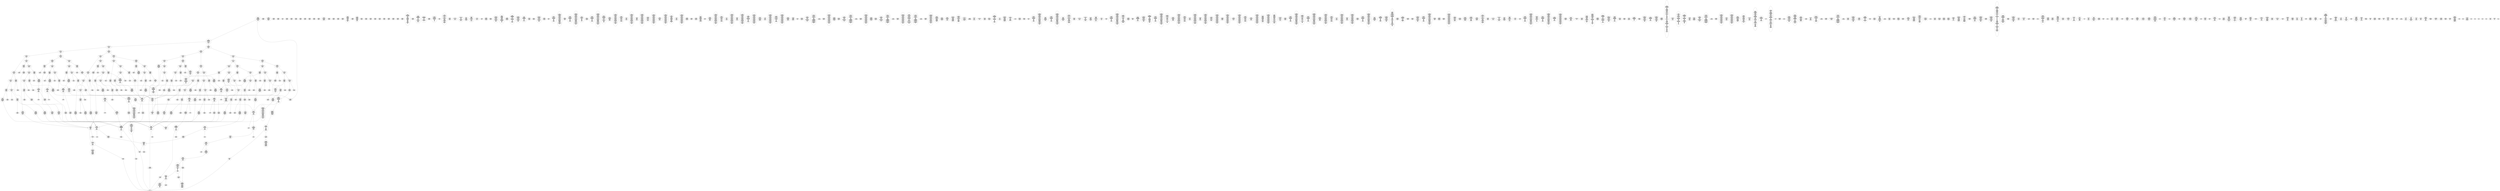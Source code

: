 /* Generated by GvGen v.1.0 (https://www.github.com/stricaud/gvgen) */

digraph G {
compound=true;
   node1 [label="[anywhere]"];
   node2 [label="# 0x0
PUSHX Data
PUSHX Data
MSTORE
PUSHX LogicData
CALLDATASIZE
LT
PUSHX Data
JUMPI
"];
   node3 [label="# 0xd
PUSHX Data
CALLDATALOAD
PUSHX BitData
SHR
PUSHX LogicData
GT
PUSHX Data
JUMPI
"];
   node4 [label="# 0x1e
PUSHX LogicData
GT
PUSHX Data
JUMPI
"];
   node5 [label="# 0x29
PUSHX LogicData
GT
PUSHX Data
JUMPI
"];
   node6 [label="# 0x34
PUSHX LogicData
GT
PUSHX Data
JUMPI
"];
   node7 [label="# 0x3f
PUSHX LogicData
EQ
PUSHX Data
JUMPI
"];
   node8 [label="# 0x4a
PUSHX LogicData
EQ
PUSHX Data
JUMPI
"];
   node9 [label="# 0x55
PUSHX LogicData
EQ
PUSHX Data
JUMPI
"];
   node10 [label="# 0x60
PUSHX LogicData
EQ
PUSHX Data
JUMPI
"];
   node11 [label="# 0x6b
PUSHX Data
REVERT
"];
   node12 [label="# 0x6f
JUMPDEST
PUSHX LogicData
EQ
PUSHX Data
JUMPI
"];
   node13 [label="# 0x7b
PUSHX LogicData
EQ
PUSHX Data
JUMPI
"];
   node14 [label="# 0x86
PUSHX LogicData
EQ
PUSHX Data
JUMPI
"];
   node15 [label="# 0x91
PUSHX Data
REVERT
"];
   node16 [label="# 0x95
JUMPDEST
PUSHX LogicData
GT
PUSHX Data
JUMPI
"];
   node17 [label="# 0xa1
PUSHX LogicData
EQ
PUSHX Data
JUMPI
"];
   node18 [label="# 0xac
PUSHX LogicData
EQ
PUSHX Data
JUMPI
"];
   node19 [label="# 0xb7
PUSHX LogicData
EQ
PUSHX Data
JUMPI
"];
   node20 [label="# 0xc2
PUSHX Data
REVERT
"];
   node21 [label="# 0xc6
JUMPDEST
PUSHX LogicData
EQ
PUSHX Data
JUMPI
"];
   node22 [label="# 0xd2
PUSHX LogicData
EQ
PUSHX Data
JUMPI
"];
   node23 [label="# 0xdd
PUSHX LogicData
EQ
PUSHX Data
JUMPI
"];
   node24 [label="# 0xe8
PUSHX Data
REVERT
"];
   node25 [label="# 0xec
JUMPDEST
PUSHX LogicData
GT
PUSHX Data
JUMPI
"];
   node26 [label="# 0xf8
PUSHX LogicData
GT
PUSHX Data
JUMPI
"];
   node27 [label="# 0x103
PUSHX LogicData
EQ
PUSHX Data
JUMPI
"];
   node28 [label="# 0x10e
PUSHX LogicData
EQ
PUSHX Data
JUMPI
"];
   node29 [label="# 0x119
PUSHX LogicData
EQ
PUSHX Data
JUMPI
"];
   node30 [label="# 0x124
PUSHX LogicData
EQ
PUSHX Data
JUMPI
"];
   node31 [label="# 0x12f
PUSHX Data
REVERT
"];
   node32 [label="# 0x133
JUMPDEST
PUSHX LogicData
EQ
PUSHX Data
JUMPI
"];
   node33 [label="# 0x13f
PUSHX LogicData
EQ
PUSHX Data
JUMPI
"];
   node34 [label="# 0x14a
PUSHX LogicData
EQ
PUSHX Data
JUMPI
"];
   node35 [label="# 0x155
PUSHX Data
REVERT
"];
   node36 [label="# 0x159
JUMPDEST
PUSHX LogicData
GT
PUSHX Data
JUMPI
"];
   node37 [label="# 0x165
PUSHX LogicData
EQ
PUSHX Data
JUMPI
"];
   node38 [label="# 0x170
PUSHX LogicData
EQ
PUSHX Data
JUMPI
"];
   node39 [label="# 0x17b
PUSHX LogicData
EQ
PUSHX Data
JUMPI
"];
   node40 [label="# 0x186
PUSHX Data
REVERT
"];
   node41 [label="# 0x18a
JUMPDEST
PUSHX LogicData
EQ
PUSHX Data
JUMPI
"];
   node42 [label="# 0x196
PUSHX LogicData
EQ
PUSHX Data
JUMPI
"];
   node43 [label="# 0x1a1
PUSHX LogicData
EQ
PUSHX Data
JUMPI
"];
   node44 [label="# 0x1ac
PUSHX Data
REVERT
"];
   node45 [label="# 0x1b0
JUMPDEST
PUSHX LogicData
GT
PUSHX Data
JUMPI
"];
   node46 [label="# 0x1bc
PUSHX LogicData
GT
PUSHX Data
JUMPI
"];
   node47 [label="# 0x1c7
PUSHX LogicData
GT
PUSHX Data
JUMPI
"];
   node48 [label="# 0x1d2
PUSHX LogicData
EQ
PUSHX Data
JUMPI
"];
   node49 [label="# 0x1dd
PUSHX LogicData
EQ
PUSHX Data
JUMPI
"];
   node50 [label="# 0x1e8
PUSHX LogicData
EQ
PUSHX Data
JUMPI
"];
   node51 [label="# 0x1f3
PUSHX LogicData
EQ
PUSHX Data
JUMPI
"];
   node52 [label="# 0x1fe
PUSHX Data
REVERT
"];
   node53 [label="# 0x202
JUMPDEST
PUSHX LogicData
EQ
PUSHX Data
JUMPI
"];
   node54 [label="# 0x20e
PUSHX LogicData
EQ
PUSHX Data
JUMPI
"];
   node55 [label="# 0x219
PUSHX LogicData
EQ
PUSHX Data
JUMPI
"];
   node56 [label="# 0x224
PUSHX Data
REVERT
"];
   node57 [label="# 0x228
JUMPDEST
PUSHX LogicData
GT
PUSHX Data
JUMPI
"];
   node58 [label="# 0x234
PUSHX LogicData
EQ
PUSHX Data
JUMPI
"];
   node59 [label="# 0x23f
PUSHX LogicData
EQ
PUSHX Data
JUMPI
"];
   node60 [label="# 0x24a
PUSHX LogicData
EQ
PUSHX Data
JUMPI
"];
   node61 [label="# 0x255
PUSHX Data
REVERT
"];
   node62 [label="# 0x259
JUMPDEST
PUSHX LogicData
EQ
PUSHX Data
JUMPI
"];
   node63 [label="# 0x265
PUSHX LogicData
EQ
PUSHX Data
JUMPI
"];
   node64 [label="# 0x270
PUSHX LogicData
EQ
PUSHX Data
JUMPI
"];
   node65 [label="# 0x27b
PUSHX Data
REVERT
"];
   node66 [label="# 0x27f
JUMPDEST
PUSHX LogicData
GT
PUSHX Data
JUMPI
"];
   node67 [label="# 0x28b
PUSHX LogicData
GT
PUSHX Data
JUMPI
"];
   node68 [label="# 0x296
PUSHX LogicData
EQ
PUSHX Data
JUMPI
"];
   node69 [label="# 0x2a1
PUSHX LogicData
EQ
PUSHX Data
JUMPI
"];
   node70 [label="# 0x2ac
PUSHX LogicData
EQ
PUSHX Data
JUMPI
"];
   node71 [label="# 0x2b7
PUSHX Data
REVERT
"];
   node72 [label="# 0x2bb
JUMPDEST
PUSHX LogicData
EQ
PUSHX Data
JUMPI
"];
   node73 [label="# 0x2c7
PUSHX LogicData
EQ
PUSHX Data
JUMPI
"];
   node74 [label="# 0x2d2
PUSHX LogicData
EQ
PUSHX Data
JUMPI
"];
   node75 [label="# 0x2dd
PUSHX Data
REVERT
"];
   node76 [label="# 0x2e1
JUMPDEST
PUSHX LogicData
GT
PUSHX Data
JUMPI
"];
   node77 [label="# 0x2ed
PUSHX LogicData
EQ
PUSHX Data
JUMPI
"];
   node78 [label="# 0x2f8
PUSHX LogicData
EQ
PUSHX Data
JUMPI
"];
   node79 [label="# 0x303
PUSHX LogicData
EQ
PUSHX Data
JUMPI
"];
   node80 [label="# 0x30e
PUSHX Data
REVERT
"];
   node81 [label="# 0x312
JUMPDEST
PUSHX LogicData
EQ
PUSHX Data
JUMPI
"];
   node82 [label="# 0x31e
PUSHX LogicData
EQ
PUSHX Data
JUMPI
"];
   node83 [label="# 0x329
PUSHX LogicData
EQ
PUSHX Data
JUMPI
"];
   node84 [label="# 0x334
JUMPDEST
PUSHX Data
REVERT
"];
   node85 [label="# 0x339
JUMPDEST
CALLVALUE
ISZERO
PUSHX Data
JUMPI
"];
   node86 [label="# 0x341
PUSHX Data
REVERT
"];
   node87 [label="# 0x345
JUMPDEST
PUSHX Data
PUSHX Data
CALLDATASIZE
PUSHX Data
PUSHX Data
JUMP
"];
   node88 [label="# 0x354
JUMPDEST
PUSHX Data
JUMP
"];
   node89 [label="# 0x359
JUMPDEST
PUSHX MemData
MLOAD
ISZERO
ISZERO
MSTORE
PUSHX ArithData
ADD
"];
   node90 [label="# 0x365
JUMPDEST
PUSHX MemData
MLOAD
SUB
RETURN
"];
   node91 [label="# 0x36e
JUMPDEST
CALLVALUE
ISZERO
PUSHX Data
JUMPI
"];
   node92 [label="# 0x376
PUSHX Data
REVERT
"];
   node93 [label="# 0x37a
JUMPDEST
PUSHX Data
PUSHX Data
JUMP
"];
   node94 [label="# 0x383
JUMPDEST
PUSHX MemData
MLOAD
PUSHX Data
PUSHX Data
JUMP
"];
   node95 [label="# 0x390
JUMPDEST
CALLVALUE
ISZERO
PUSHX Data
JUMPI
"];
   node96 [label="# 0x398
PUSHX Data
REVERT
"];
   node97 [label="# 0x39c
JUMPDEST
PUSHX Data
PUSHX Data
CALLDATASIZE
PUSHX Data
PUSHX Data
JUMP
"];
   node98 [label="# 0x3ab
JUMPDEST
PUSHX Data
JUMP
"];
   node99 [label="# 0x3b0
JUMPDEST
PUSHX MemData
MLOAD
PUSHX ArithData
PUSHX BitData
PUSHX BitData
SHL
SUB
AND
MSTORE
PUSHX ArithData
ADD
PUSHX Data
JUMP
"];
   node100 [label="# 0x3c8
JUMPDEST
CALLVALUE
ISZERO
PUSHX Data
JUMPI
"];
   node101 [label="# 0x3d0
PUSHX Data
REVERT
"];
   node102 [label="# 0x3d4
JUMPDEST
PUSHX Data
PUSHX Data
CALLDATASIZE
PUSHX Data
PUSHX Data
JUMP
"];
   node103 [label="# 0x3e3
JUMPDEST
PUSHX Data
JUMP
"];
   node104 [label="# 0x3e8
JUMPDEST
STOP
"];
   node105 [label="# 0x3ea
JUMPDEST
CALLVALUE
ISZERO
PUSHX Data
JUMPI
"];
   node106 [label="# 0x3f2
PUSHX Data
REVERT
"];
   node107 [label="# 0x3f6
JUMPDEST
PUSHX Data
PUSHX Data
CALLDATASIZE
PUSHX Data
PUSHX Data
JUMP
"];
   node108 [label="# 0x405
JUMPDEST
PUSHX Data
JUMP
"];
   node109 [label="# 0x40a
JUMPDEST
CALLVALUE
ISZERO
PUSHX Data
JUMPI
"];
   node110 [label="# 0x412
PUSHX Data
REVERT
"];
   node111 [label="# 0x416
JUMPDEST
PUSHX Data
PUSHX Data
CALLDATASIZE
PUSHX Data
PUSHX Data
JUMP
"];
   node112 [label="# 0x425
JUMPDEST
PUSHX Data
JUMP
"];
   node113 [label="# 0x42a
JUMPDEST
CALLVALUE
ISZERO
PUSHX Data
JUMPI
"];
   node114 [label="# 0x432
PUSHX Data
REVERT
"];
   node115 [label="# 0x436
JUMPDEST
PUSHX StorData
SLOAD
PUSHX StorData
SLOAD
SUB
PUSHX BitData
NOT
ADD
"];
   node116 [label="# 0x443
JUMPDEST
PUSHX MemData
MLOAD
MSTORE
PUSHX ArithData
ADD
PUSHX Data
JUMP
"];
   node117 [label="# 0x451
JUMPDEST
CALLVALUE
ISZERO
PUSHX Data
JUMPI
"];
   node118 [label="# 0x459
PUSHX Data
REVERT
"];
   node119 [label="# 0x45d
JUMPDEST
PUSHX Data
PUSHX Data
CALLDATASIZE
PUSHX Data
PUSHX Data
JUMP
"];
   node120 [label="# 0x46c
JUMPDEST
PUSHX Data
JUMP
"];
   node121 [label="# 0x471
JUMPDEST
CALLVALUE
ISZERO
PUSHX Data
JUMPI
"];
   node122 [label="# 0x479
PUSHX Data
REVERT
"];
   node123 [label="# 0x47d
JUMPDEST
PUSHX Data
PUSHX Data
CALLDATASIZE
PUSHX Data
PUSHX Data
JUMP
"];
   node124 [label="# 0x48c
JUMPDEST
PUSHX Data
JUMP
"];
   node125 [label="# 0x491
JUMPDEST
PUSHX Data
PUSHX Data
CALLDATASIZE
PUSHX Data
PUSHX Data
JUMP
"];
   node126 [label="# 0x49f
JUMPDEST
PUSHX Data
JUMP
"];
   node127 [label="# 0x4a4
JUMPDEST
PUSHX Data
PUSHX Data
CALLDATASIZE
PUSHX Data
PUSHX Data
JUMP
"];
   node128 [label="# 0x4b2
JUMPDEST
PUSHX Data
JUMP
"];
   node129 [label="# 0x4b7
JUMPDEST
CALLVALUE
ISZERO
PUSHX Data
JUMPI
"];
   node130 [label="# 0x4bf
PUSHX Data
REVERT
"];
   node131 [label="# 0x4c3
JUMPDEST
PUSHX Data
PUSHX Data
JUMP
"];
   node132 [label="# 0x4cc
JUMPDEST
CALLVALUE
ISZERO
PUSHX Data
JUMPI
"];
   node133 [label="# 0x4d4
PUSHX Data
REVERT
"];
   node134 [label="# 0x4d8
JUMPDEST
PUSHX Data
PUSHX Data
JUMP
"];
   node135 [label="# 0x4e2
JUMPDEST
CALLVALUE
ISZERO
PUSHX Data
JUMPI
"];
   node136 [label="# 0x4ea
PUSHX Data
REVERT
"];
   node137 [label="# 0x4ee
JUMPDEST
PUSHX StorData
SLOAD
PUSHX Data
PUSHX Data
DIV
PUSHX BitData
AND
JUMP
"];
   node138 [label="# 0x503
JUMPDEST
PUSHX Data
PUSHX Data
JUMP
"];
   node139 [label="# 0x50b
JUMPDEST
CALLVALUE
ISZERO
PUSHX Data
JUMPI
"];
   node140 [label="# 0x513
PUSHX Data
REVERT
"];
   node141 [label="# 0x517
JUMPDEST
PUSHX Data
PUSHX Data
CALLDATASIZE
PUSHX Data
PUSHX Data
JUMP
"];
   node142 [label="# 0x526
JUMPDEST
PUSHX Data
JUMP
"];
   node143 [label="# 0x52b
JUMPDEST
CALLVALUE
ISZERO
PUSHX Data
JUMPI
"];
   node144 [label="# 0x533
PUSHX Data
REVERT
"];
   node145 [label="# 0x537
JUMPDEST
PUSHX Data
PUSHX Data
CALLDATASIZE
PUSHX Data
PUSHX Data
JUMP
"];
   node146 [label="# 0x546
JUMPDEST
PUSHX Data
JUMP
"];
   node147 [label="# 0x54b
JUMPDEST
PUSHX MemData
MLOAD
PUSHX Data
PUSHX Data
JUMP
"];
   node148 [label="# 0x558
JUMPDEST
CALLVALUE
ISZERO
PUSHX Data
JUMPI
"];
   node149 [label="# 0x560
PUSHX Data
REVERT
"];
   node150 [label="# 0x564
JUMPDEST
PUSHX Data
PUSHX Data
CALLDATASIZE
PUSHX Data
PUSHX Data
JUMP
"];
   node151 [label="# 0x573
JUMPDEST
PUSHX Data
JUMP
"];
   node152 [label="# 0x578
JUMPDEST
CALLVALUE
ISZERO
PUSHX Data
JUMPI
"];
   node153 [label="# 0x580
PUSHX Data
REVERT
"];
   node154 [label="# 0x584
JUMPDEST
PUSHX StorData
SLOAD
PUSHX Data
PUSHX Data
DIV
PUSHX BitData
AND
JUMP
"];
   node155 [label="# 0x597
JUMPDEST
CALLVALUE
ISZERO
PUSHX Data
JUMPI
"];
   node156 [label="# 0x59f
PUSHX Data
REVERT
"];
   node157 [label="# 0x5a3
JUMPDEST
PUSHX Data
PUSHX Data
CALLDATASIZE
PUSHX Data
PUSHX Data
JUMP
"];
   node158 [label="# 0x5b2
JUMPDEST
PUSHX Data
JUMP
"];
   node159 [label="# 0x5b7
JUMPDEST
CALLVALUE
ISZERO
PUSHX Data
JUMPI
"];
   node160 [label="# 0x5bf
PUSHX Data
REVERT
"];
   node161 [label="# 0x5c3
JUMPDEST
PUSHX Data
PUSHX Data
JUMP
"];
   node162 [label="# 0x5cc
JUMPDEST
CALLVALUE
ISZERO
PUSHX Data
JUMPI
"];
   node163 [label="# 0x5d4
PUSHX Data
REVERT
"];
   node164 [label="# 0x5d8
JUMPDEST
PUSHX StorData
SLOAD
PUSHX Data
PUSHX Data
DIV
PUSHX ArithData
PUSHX BitData
PUSHX BitData
SHL
SUB
AND
JUMP
"];
   node165 [label="# 0x5f4
JUMPDEST
CALLVALUE
ISZERO
PUSHX Data
JUMPI
"];
   node166 [label="# 0x5fc
PUSHX Data
REVERT
"];
   node167 [label="# 0x600
JUMPDEST
PUSHX StorData
SLOAD
PUSHX Data
PUSHX BitData
AND
JUMP
"];
   node168 [label="# 0x60e
JUMPDEST
CALLVALUE
ISZERO
PUSHX Data
JUMPI
"];
   node169 [label="# 0x616
PUSHX Data
REVERT
"];
   node170 [label="# 0x61a
JUMPDEST
PUSHX Data
PUSHX Data
CALLDATASIZE
PUSHX Data
PUSHX Data
JUMP
"];
   node171 [label="# 0x629
JUMPDEST
PUSHX Data
JUMP
"];
   node172 [label="# 0x62e
JUMPDEST
CALLVALUE
ISZERO
PUSHX Data
JUMPI
"];
   node173 [label="# 0x636
PUSHX Data
REVERT
"];
   node174 [label="# 0x63a
JUMPDEST
PUSHX Data
PUSHX Data
CALLDATASIZE
PUSHX Data
PUSHX Data
JUMP
"];
   node175 [label="# 0x649
JUMPDEST
PUSHX Data
JUMP
"];
   node176 [label="# 0x64e
JUMPDEST
CALLVALUE
ISZERO
PUSHX Data
JUMPI
"];
   node177 [label="# 0x656
PUSHX Data
REVERT
"];
   node178 [label="# 0x65a
JUMPDEST
PUSHX Data
PUSHX Data
CALLDATASIZE
PUSHX Data
PUSHX Data
JUMP
"];
   node179 [label="# 0x669
JUMPDEST
PUSHX Data
PUSHX Data
MSTORE
PUSHX Data
MSTORE
PUSHX Data
SHA3
SLOAD
PUSHX BitData
AND
JUMP
"];
   node180 [label="# 0x67e
JUMPDEST
CALLVALUE
ISZERO
PUSHX Data
JUMPI
"];
   node181 [label="# 0x686
PUSHX Data
REVERT
"];
   node182 [label="# 0x68a
JUMPDEST
PUSHX Data
PUSHX StorData
SLOAD
JUMP
"];
   node183 [label="# 0x694
JUMPDEST
CALLVALUE
ISZERO
PUSHX Data
JUMPI
"];
   node184 [label="# 0x69c
PUSHX Data
REVERT
"];
   node185 [label="# 0x6a0
JUMPDEST
PUSHX Data
PUSHX Data
CALLDATASIZE
PUSHX Data
PUSHX Data
JUMP
"];
   node186 [label="# 0x6af
JUMPDEST
PUSHX Data
JUMP
"];
   node187 [label="# 0x6b4
JUMPDEST
CALLVALUE
ISZERO
PUSHX Data
JUMPI
"];
   node188 [label="# 0x6bc
PUSHX Data
REVERT
"];
   node189 [label="# 0x6c0
JUMPDEST
PUSHX Data
PUSHX Data
JUMP
"];
   node190 [label="# 0x6c9
JUMPDEST
CALLVALUE
ISZERO
PUSHX Data
JUMPI
"];
   node191 [label="# 0x6d1
PUSHX Data
REVERT
"];
   node192 [label="# 0x6d5
JUMPDEST
PUSHX Data
PUSHX StorData
SLOAD
JUMP
"];
   node193 [label="# 0x6df
JUMPDEST
CALLVALUE
ISZERO
PUSHX Data
JUMPI
"];
   node194 [label="# 0x6e7
PUSHX Data
REVERT
"];
   node195 [label="# 0x6eb
JUMPDEST
PUSHX Data
PUSHX Data
CALLDATASIZE
PUSHX Data
PUSHX Data
JUMP
"];
   node196 [label="# 0x6fa
JUMPDEST
PUSHX Data
PUSHX Data
MSTORE
PUSHX Data
MSTORE
PUSHX Data
SHA3
SLOAD
JUMP
"];
   node197 [label="# 0x70c
JUMPDEST
CALLVALUE
ISZERO
PUSHX Data
JUMPI
"];
   node198 [label="# 0x714
PUSHX Data
REVERT
"];
   node199 [label="# 0x718
JUMPDEST
PUSHX Data
PUSHX Data
CALLDATASIZE
PUSHX Data
PUSHX Data
JUMP
"];
   node200 [label="# 0x727
JUMPDEST
PUSHX Data
JUMP
"];
   node201 [label="# 0x72c
JUMPDEST
PUSHX Data
PUSHX Data
CALLDATASIZE
PUSHX Data
PUSHX Data
JUMP
"];
   node202 [label="# 0x73a
JUMPDEST
PUSHX Data
JUMP
"];
   node203 [label="# 0x73f
JUMPDEST
CALLVALUE
ISZERO
PUSHX Data
JUMPI
"];
   node204 [label="# 0x747
PUSHX Data
REVERT
"];
   node205 [label="# 0x74b
JUMPDEST
PUSHX Data
PUSHX Data
CALLDATASIZE
PUSHX Data
PUSHX Data
JUMP
"];
   node206 [label="# 0x75a
JUMPDEST
PUSHX Data
JUMP
"];
   node207 [label="# 0x75f
JUMPDEST
CALLVALUE
ISZERO
PUSHX Data
JUMPI
"];
   node208 [label="# 0x767
PUSHX Data
REVERT
"];
   node209 [label="# 0x76b
JUMPDEST
PUSHX Data
PUSHX Data
JUMP
"];
   node210 [label="# 0x774
JUMPDEST
CALLVALUE
ISZERO
PUSHX Data
JUMPI
"];
   node211 [label="# 0x77c
PUSHX Data
REVERT
"];
   node212 [label="# 0x780
JUMPDEST
PUSHX StorData
SLOAD
PUSHX ArithData
PUSHX BitData
PUSHX BitData
SHL
SUB
AND
PUSHX Data
JUMP
"];
   node213 [label="# 0x792
JUMPDEST
CALLVALUE
ISZERO
PUSHX Data
JUMPI
"];
   node214 [label="# 0x79a
PUSHX Data
REVERT
"];
   node215 [label="# 0x79e
JUMPDEST
PUSHX Data
PUSHX Data
CALLDATASIZE
PUSHX Data
PUSHX Data
JUMP
"];
   node216 [label="# 0x7ad
JUMPDEST
PUSHX Data
JUMP
"];
   node217 [label="# 0x7b2
JUMPDEST
CALLVALUE
ISZERO
PUSHX Data
JUMPI
"];
   node218 [label="# 0x7ba
PUSHX Data
REVERT
"];
   node219 [label="# 0x7be
JUMPDEST
PUSHX Data
PUSHX Data
CALLDATASIZE
PUSHX Data
PUSHX Data
JUMP
"];
   node220 [label="# 0x7cd
JUMPDEST
PUSHX Data
JUMP
"];
   node221 [label="# 0x7d2
JUMPDEST
CALLVALUE
ISZERO
PUSHX Data
JUMPI
"];
   node222 [label="# 0x7da
PUSHX Data
REVERT
"];
   node223 [label="# 0x7de
JUMPDEST
PUSHX Data
PUSHX Data
JUMP
"];
   node224 [label="# 0x7e7
JUMPDEST
CALLVALUE
ISZERO
PUSHX Data
JUMPI
"];
   node225 [label="# 0x7ef
PUSHX Data
REVERT
"];
   node226 [label="# 0x7f3
JUMPDEST
PUSHX Data
PUSHX Data
CALLDATASIZE
PUSHX Data
PUSHX Data
JUMP
"];
   node227 [label="# 0x802
JUMPDEST
PUSHX Data
JUMP
"];
   node228 [label="# 0x807
JUMPDEST
CALLVALUE
ISZERO
PUSHX Data
JUMPI
"];
   node229 [label="# 0x80f
PUSHX Data
REVERT
"];
   node230 [label="# 0x813
JUMPDEST
PUSHX StorData
SLOAD
PUSHX Data
PUSHX Data
DIV
PUSHX BitData
AND
JUMP
"];
   node231 [label="# 0x827
JUMPDEST
CALLVALUE
ISZERO
PUSHX Data
JUMPI
"];
   node232 [label="# 0x82f
PUSHX Data
REVERT
"];
   node233 [label="# 0x833
JUMPDEST
PUSHX Data
PUSHX StorData
SLOAD
JUMP
"];
   node234 [label="# 0x83d
JUMPDEST
CALLVALUE
ISZERO
PUSHX Data
JUMPI
"];
   node235 [label="# 0x845
PUSHX Data
REVERT
"];
   node236 [label="# 0x849
JUMPDEST
PUSHX Data
PUSHX Data
CALLDATASIZE
PUSHX Data
PUSHX Data
JUMP
"];
   node237 [label="# 0x858
JUMPDEST
PUSHX Data
JUMP
"];
   node238 [label="# 0x85d
JUMPDEST
CALLVALUE
ISZERO
PUSHX Data
JUMPI
"];
   node239 [label="# 0x865
PUSHX Data
REVERT
"];
   node240 [label="# 0x869
JUMPDEST
PUSHX Data
PUSHX Data
JUMP
"];
   node241 [label="# 0x872
JUMPDEST
CALLVALUE
ISZERO
PUSHX Data
JUMPI
"];
   node242 [label="# 0x87a
PUSHX Data
REVERT
"];
   node243 [label="# 0x87e
JUMPDEST
PUSHX Data
PUSHX Data
CALLDATASIZE
PUSHX Data
PUSHX Data
JUMP
"];
   node244 [label="# 0x88d
JUMPDEST
PUSHX Data
JUMP
"];
   node245 [label="# 0x892
JUMPDEST
CALLVALUE
ISZERO
PUSHX Data
JUMPI
"];
   node246 [label="# 0x89a
PUSHX Data
REVERT
"];
   node247 [label="# 0x89e
JUMPDEST
PUSHX Data
PUSHX Data
CALLDATASIZE
PUSHX Data
PUSHX Data
JUMP
"];
   node248 [label="# 0x8ad
JUMPDEST
PUSHX Data
JUMP
"];
   node249 [label="# 0x8b2
JUMPDEST
CALLVALUE
ISZERO
PUSHX Data
JUMPI
"];
   node250 [label="# 0x8ba
PUSHX Data
REVERT
"];
   node251 [label="# 0x8be
JUMPDEST
PUSHX Data
PUSHX Data
CALLDATASIZE
PUSHX Data
PUSHX Data
JUMP
"];
   node252 [label="# 0x8cd
JUMPDEST
PUSHX Data
JUMP
"];
   node253 [label="# 0x8d2
JUMPDEST
CALLVALUE
ISZERO
PUSHX Data
JUMPI
"];
   node254 [label="# 0x8da
PUSHX Data
REVERT
"];
   node255 [label="# 0x8de
JUMPDEST
PUSHX Data
PUSHX Data
JUMP
"];
   node256 [label="# 0x8e7
JUMPDEST
CALLVALUE
ISZERO
PUSHX Data
JUMPI
"];
   node257 [label="# 0x8ef
PUSHX Data
REVERT
"];
   node258 [label="# 0x8f3
JUMPDEST
PUSHX Data
PUSHX Data
CALLDATASIZE
PUSHX Data
PUSHX Data
JUMP
"];
   node259 [label="# 0x902
JUMPDEST
PUSHX ArithData
PUSHX BitData
PUSHX BitData
SHL
SUB
AND
PUSHX Data
MSTORE
PUSHX Data
PUSHX Data
MSTORE
PUSHX Data
SHA3
AND
MSTORE
MSTORE
SHA3
SLOAD
PUSHX BitData
AND
JUMP
"];
   node260 [label="# 0x930
JUMPDEST
CALLVALUE
ISZERO
PUSHX Data
JUMPI
"];
   node261 [label="# 0x938
PUSHX Data
REVERT
"];
   node262 [label="# 0x93c
JUMPDEST
PUSHX Data
PUSHX Data
CALLDATASIZE
PUSHX Data
PUSHX Data
JUMP
"];
   node263 [label="# 0x94b
JUMPDEST
PUSHX Data
JUMP
"];
   node264 [label="# 0x950
JUMPDEST
CALLVALUE
ISZERO
PUSHX Data
JUMPI
"];
   node265 [label="# 0x958
PUSHX Data
REVERT
"];
   node266 [label="# 0x95c
JUMPDEST
PUSHX Data
PUSHX Data
JUMP
"];
   node267 [label="# 0x965
JUMPDEST
PUSHX Data
PUSHX ArithData
PUSHX BitData
PUSHX BitData
SHL
SUB
NOT
AND
PUSHX BitData
PUSHX BitData
SHL
EQ
PUSHX Data
JUMPI
"];
   node268 [label="# 0x981
PUSHX ArithData
PUSHX BitData
PUSHX BitData
SHL
SUB
NOT
AND
PUSHX BitData
PUSHX BitData
SHL
EQ
"];
   node269 [label="# 0x996
JUMPDEST
PUSHX Data
JUMPI
"];
   node270 [label="# 0x99c
PUSHX BitData
PUSHX BitData
SHL
PUSHX ArithData
PUSHX BitData
PUSHX BitData
SHL
SUB
NOT
AND
EQ
"];
   node271 [label="# 0x9b1
JUMPDEST
JUMP
"];
   node272 [label="# 0x9b7
JUMPDEST
PUSHX Data
PUSHX StorData
SLOAD
PUSHX Data
PUSHX Data
JUMP
"];
   node273 [label="# 0x9c6
JUMPDEST
PUSHX ArithData
ADD
PUSHX ArithData
DIV
MUL
PUSHX ArithData
ADD
PUSHX MemData
MLOAD
ADD
PUSHX Data
MSTORE
MSTORE
PUSHX ArithData
ADD
SLOAD
PUSHX Data
PUSHX Data
JUMP
"];
   node274 [label="# 0x9f2
JUMPDEST
ISZERO
PUSHX Data
JUMPI
"];
   node275 [label="# 0x9f9
PUSHX LogicData
LT
PUSHX Data
JUMPI
"];
   node276 [label="# 0xa01
PUSHX ArithData
SLOAD
DIV
MUL
MSTORE
PUSHX ArithData
ADD
PUSHX Data
JUMP
"];
   node277 [label="# 0xa14
JUMPDEST
ADD
PUSHX Data
MSTORE
PUSHX Data
PUSHX Data
SHA3
"];
   node278 [label="# 0xa22
JUMPDEST
SLOAD
MSTORE
PUSHX ArithData
ADD
PUSHX ArithData
ADD
GT
PUSHX Data
JUMPI
"];
   node279 [label="# 0xa36
SUB
PUSHX BitData
AND
ADD
"];
   node280 [label="# 0xa3f
JUMPDEST
JUMP
"];
   node281 [label="# 0xa49
JUMPDEST
PUSHX Data
PUSHX Data
PUSHX Data
JUMP
"];
   node282 [label="# 0xa54
JUMPDEST
PUSHX Data
JUMPI
"];
   node283 [label="# 0xa59
PUSHX MemData
MLOAD
PUSHX BitData
PUSHX BitData
SHL
MSTORE
PUSHX ArithData
ADD
PUSHX MemData
MLOAD
SUB
REVERT
"];
   node284 [label="# 0xa71
JUMPDEST
PUSHX Data
MSTORE
PUSHX Data
PUSHX Data
MSTORE
PUSHX Data
SHA3
SLOAD
PUSHX ArithData
PUSHX BitData
PUSHX BitData
SHL
SUB
AND
JUMP
"];
   node285 [label="# 0xa8d
JUMPDEST
PUSHX Data
PUSHX Data
PUSHX Data
JUMP
"];
   node286 [label="# 0xa98
JUMPDEST
PUSHX ArithData
PUSHX BitData
PUSHX BitData
SHL
SUB
AND
PUSHX ArithData
PUSHX BitData
PUSHX BitData
SHL
SUB
AND
EQ
ISZERO
PUSHX Data
JUMPI
"];
   node287 [label="# 0xab5
PUSHX MemData
MLOAD
PUSHX BitData
PUSHX BitData
SHL
MSTORE
PUSHX ArithData
ADD
PUSHX MemData
MLOAD
SUB
REVERT
"];
   node288 [label="# 0xacd
JUMPDEST
CALLER
PUSHX ArithData
PUSHX BitData
PUSHX BitData
SHL
SUB
AND
EQ
PUSHX Data
JUMPI
"];
   node289 [label="# 0xade
PUSHX Data
CALLER
PUSHX Data
JUMP
"];
   node290 [label="# 0xae7
JUMPDEST
PUSHX Data
JUMPI
"];
   node291 [label="# 0xaec
PUSHX MemData
MLOAD
PUSHX BitData
PUSHX BitData
SHL
MSTORE
PUSHX ArithData
ADD
PUSHX MemData
MLOAD
SUB
REVERT
"];
   node292 [label="# 0xb04
JUMPDEST
PUSHX Data
PUSHX Data
JUMP
"];
   node293 [label="# 0xb0f
JUMPDEST
JUMP
"];
   node294 [label="# 0xb14
JUMPDEST
PUSHX StorData
SLOAD
PUSHX ArithData
PUSHX BitData
PUSHX BitData
SHL
SUB
AND
CALLER
EQ
PUSHX Data
JUMPI
"];
   node295 [label="# 0xb27
PUSHX MemData
MLOAD
PUSHX BitData
PUSHX BitData
SHL
MSTORE
PUSHX Data
PUSHX ArithData
ADD
MSTORE
PUSHX ArithData
ADD
MSTORE
PUSHX MemData
MLOAD
PUSHX Data
PUSHX Data
CODECOPY
MLOAD
MSTORE
PUSHX ArithData
ADD
MSTORE
PUSHX ArithData
ADD
"];
   node296 [label="# 0xb58
JUMPDEST
PUSHX MemData
MLOAD
SUB
REVERT
"];
   node297 [label="# 0xb61
JUMPDEST
PUSHX Data
SSTORE
JUMP
"];
   node298 [label="# 0xb66
JUMPDEST
PUSHX StorData
SLOAD
PUSHX ArithData
PUSHX BitData
PUSHX BitData
SHL
SUB
AND
CALLER
EQ
PUSHX Data
JUMPI
"];
   node299 [label="# 0xb79
PUSHX MemData
MLOAD
PUSHX BitData
PUSHX BitData
SHL
MSTORE
PUSHX Data
PUSHX ArithData
ADD
MSTORE
PUSHX ArithData
ADD
MSTORE
PUSHX MemData
MLOAD
PUSHX Data
PUSHX Data
CODECOPY
MLOAD
MSTORE
PUSHX ArithData
ADD
MSTORE
PUSHX ArithData
ADD
PUSHX Data
JUMP
"];
   node300 [label="# 0xbae
JUMPDEST
PUSHX StorData
SLOAD
PUSHX BitData
NOT
AND
ISZERO
ISZERO
OR
SSTORE
JUMP
"];
   node301 [label="# 0xbc1
JUMPDEST
PUSHX Data
PUSHX Data
JUMP
"];
   node302 [label="# 0xbcc
JUMPDEST
PUSHX StorData
SLOAD
PUSHX ArithData
PUSHX BitData
PUSHX BitData
SHL
SUB
AND
CALLER
EQ
PUSHX Data
JUMPI
"];
   node303 [label="# 0xbdf
PUSHX MemData
MLOAD
PUSHX BitData
PUSHX BitData
SHL
MSTORE
PUSHX Data
PUSHX ArithData
ADD
MSTORE
PUSHX ArithData
ADD
MSTORE
PUSHX MemData
MLOAD
PUSHX Data
PUSHX Data
CODECOPY
MLOAD
MSTORE
PUSHX ArithData
ADD
MSTORE
PUSHX ArithData
ADD
PUSHX Data
JUMP
"];
   node304 [label="# 0xc14
JUMPDEST
PUSHX StorData
SLOAD
PUSHX ArithData
PUSHX BitData
PUSHX BitData
SHL
SUB
AND
PUSHX ArithData
MUL
PUSHX BitData
AND
OR
SSTORE
JUMP
"];
   node305 [label="# 0xc56
JUMPDEST
PUSHX StorData
SLOAD
PUSHX BitData
AND
ISZERO
PUSHX Data
JUMPI
"];
   node306 [label="# 0xc64
PUSHX MemData
MLOAD
PUSHX BitData
PUSHX BitData
SHL
MSTORE
PUSHX Data
PUSHX ArithData
ADD
MSTORE
PUSHX Data
PUSHX ArithData
ADD
MSTORE
PUSHX BitData
PUSHX BitData
SHL
PUSHX ArithData
ADD
MSTORE
PUSHX ArithData
ADD
PUSHX Data
JUMP
"];
   node307 [label="# 0xca0
JUMPDEST
PUSHX StorData
SLOAD
PUSHX StorData
SLOAD
PUSHX Data
SUB
PUSHX BitData
NOT
ADD
PUSHX Data
PUSHX Data
JUMP
"];
   node308 [label="# 0xcbb
JUMPDEST
GT
ISZERO
PUSHX Data
JUMPI
"];
   node309 [label="# 0xcc2
PUSHX MemData
MLOAD
PUSHX BitData
PUSHX BitData
SHL
MSTORE
PUSHX Data
PUSHX ArithData
ADD
MSTORE
PUSHX Data
PUSHX ArithData
ADD
MSTORE
PUSHX BitData
PUSHX BitData
SHL
PUSHX ArithData
ADD
MSTORE
PUSHX ArithData
ADD
PUSHX Data
JUMP
"];
   node310 [label="# 0xd01
JUMPDEST
ORIGIN
CALLER
EQ
PUSHX Data
JUMPI
"];
   node311 [label="# 0xd09
PUSHX MemData
MLOAD
PUSHX BitData
PUSHX BitData
SHL
MSTORE
PUSHX Data
PUSHX ArithData
ADD
MSTORE
PUSHX Data
PUSHX ArithData
ADD
MSTORE
PUSHX BitData
PUSHX BitData
SHL
PUSHX ArithData
ADD
MSTORE
PUSHX ArithData
ADD
PUSHX Data
JUMP
"];
   node312 [label="# 0xd46
JUMPDEST
PUSHX StorData
SLOAD
PUSHX Data
DIV
PUSHX BitData
AND
PUSHX Data
JUMPI
"];
   node313 [label="# 0xd58
PUSHX MemData
MLOAD
PUSHX BitData
PUSHX BitData
SHL
MSTORE
PUSHX Data
PUSHX ArithData
ADD
MSTORE
PUSHX Data
PUSHX ArithData
ADD
MSTORE
PUSHX Data
PUSHX ArithData
ADD
MSTORE
PUSHX ArithData
ADD
PUSHX Data
JUMP
"];
   node314 [label="# 0xd9f
JUMPDEST
PUSHX LogicData
GT
ISZERO
PUSHX Data
JUMPI
"];
   node315 [label="# 0xda9
PUSHX MemData
MLOAD
PUSHX BitData
PUSHX BitData
SHL
MSTORE
PUSHX Data
PUSHX ArithData
ADD
MSTORE
PUSHX Data
PUSHX ArithData
ADD
MSTORE
PUSHX Data
PUSHX ArithData
ADD
MSTORE
PUSHX ArithData
ADD
PUSHX Data
JUMP
"];
   node316 [label="# 0xdf0
JUMPDEST
PUSHX StorData
SLOAD
CALLER
PUSHX Data
MSTORE
PUSHX Data
PUSHX Data
MSTORE
PUSHX Data
SHA3
SLOAD
PUSHX Data
PUSHX Data
PUSHX Data
JUMP
"];
   node317 [label="# 0xe0f
JUMPDEST
GT
ISZERO
PUSHX Data
JUMPI
"];
   node318 [label="# 0xe16
PUSHX MemData
MLOAD
PUSHX BitData
PUSHX BitData
SHL
MSTORE
PUSHX Data
PUSHX ArithData
ADD
MSTORE
PUSHX Data
PUSHX ArithData
ADD
MSTORE
PUSHX Data
PUSHX ArithData
ADD
MSTORE
PUSHX ArithData
ADD
PUSHX Data
JUMP
"];
   node319 [label="# 0xe5d
JUMPDEST
PUSHX Data
PUSHX Data
PUSHX Data
JUMP
"];
   node320 [label="# 0xe6a
JUMPDEST
PUSHX Data
JUMP
"];
   node321 [label="# 0xe6f
JUMPDEST
PUSHX Data
PUSHX Data
JUMP
"];
   node322 [label="# 0xe79
JUMPDEST
CALLER
PUSHX Data
MSTORE
PUSHX Data
PUSHX Data
MSTORE
PUSHX Data
SHA3
SSTORE
PUSHX Data
PUSHX Data
JUMP
"];
   node323 [label="# 0xe96
JUMPDEST
JUMP
"];
   node324 [label="# 0xe9c
JUMPDEST
PUSHX StorData
SLOAD
PUSHX BitData
AND
ISZERO
PUSHX Data
JUMPI
"];
   node325 [label="# 0xeaa
PUSHX MemData
MLOAD
PUSHX BitData
PUSHX BitData
SHL
MSTORE
PUSHX Data
PUSHX ArithData
ADD
MSTORE
PUSHX Data
PUSHX ArithData
ADD
MSTORE
PUSHX BitData
PUSHX BitData
SHL
PUSHX ArithData
ADD
MSTORE
PUSHX ArithData
ADD
PUSHX Data
JUMP
"];
   node326 [label="# 0xee6
JUMPDEST
PUSHX StorData
SLOAD
PUSHX StorData
SLOAD
PUSHX Data
SUB
PUSHX BitData
NOT
ADD
PUSHX Data
PUSHX Data
JUMP
"];
   node327 [label="# 0xf01
JUMPDEST
GT
ISZERO
PUSHX Data
JUMPI
"];
   node328 [label="# 0xf08
PUSHX MemData
MLOAD
PUSHX BitData
PUSHX BitData
SHL
MSTORE
PUSHX Data
PUSHX ArithData
ADD
MSTORE
PUSHX Data
PUSHX ArithData
ADD
MSTORE
PUSHX BitData
PUSHX BitData
SHL
PUSHX ArithData
ADD
MSTORE
PUSHX ArithData
ADD
PUSHX Data
JUMP
"];
   node329 [label="# 0xf47
JUMPDEST
ORIGIN
CALLER
EQ
PUSHX Data
JUMPI
"];
   node330 [label="# 0xf4f
PUSHX MemData
MLOAD
PUSHX BitData
PUSHX BitData
SHL
MSTORE
PUSHX Data
PUSHX ArithData
ADD
MSTORE
PUSHX Data
PUSHX ArithData
ADD
MSTORE
PUSHX BitData
PUSHX BitData
SHL
PUSHX ArithData
ADD
MSTORE
PUSHX ArithData
ADD
PUSHX Data
JUMP
"];
   node331 [label="# 0xf8c
JUMPDEST
PUSHX StorData
SLOAD
PUSHX Data
DIV
PUSHX ArithData
PUSHX BitData
PUSHX BitData
SHL
SUB
AND
CALLER
EQ
PUSHX Data
JUMPI
"];
   node332 [label="# 0xfa7
PUSHX MemData
MLOAD
PUSHX BitData
PUSHX BitData
SHL
MSTORE
PUSHX Data
PUSHX ArithData
ADD
MSTORE
PUSHX Data
PUSHX ArithData
ADD
MSTORE
PUSHX Data
PUSHX ArithData
ADD
MSTORE
PUSHX ArithData
ADD
PUSHX Data
JUMP
"];
   node333 [label="# 0xfee
JUMPDEST
PUSHX StorData
SLOAD
PUSHX StorData
SLOAD
PUSHX Data
PUSHX Data
JUMP
"];
   node334 [label="# 0xfff
JUMPDEST
GT
ISZERO
PUSHX Data
JUMPI
"];
   node335 [label="# 0x1006
PUSHX MemData
MLOAD
PUSHX BitData
PUSHX BitData
SHL
MSTORE
PUSHX Data
PUSHX ArithData
ADD
MSTORE
PUSHX Data
PUSHX ArithData
ADD
MSTORE
PUSHX Data
PUSHX ArithData
ADD
MSTORE
PUSHX ArithData
ADD
PUSHX Data
JUMP
"];
   node336 [label="# 0x104d
JUMPDEST
PUSHX StorData
SLOAD
PUSHX StorData
SLOAD
PUSHX LogicData
SUB
PUSHX BitData
NOT
ADD
LT
ISZERO
PUSHX Data
JUMPI
"];
   node337 [label="# 0x1064
PUSHX MemData
MLOAD
PUSHX BitData
PUSHX BitData
SHL
MSTORE
PUSHX Data
PUSHX ArithData
ADD
MSTORE
PUSHX Data
PUSHX ArithData
ADD
MSTORE
PUSHX Data
PUSHX ArithData
ADD
MSTORE
PUSHX ArithData
ADD
PUSHX Data
JUMP
"];
   node338 [label="# 0x10ab
JUMPDEST
PUSHX StorData
PUSHX Data
SLOAD
PUSHX Data
PUSHX Data
JUMP
"];
   node339 [label="# 0x10bd
JUMPDEST
SSTORE
PUSHX Data
CALLER
PUSHX Data
JUMP
"];
   node340 [label="# 0x10cd
JUMPDEST
JUMP
"];
   node341 [label="# 0x10d1
JUMPDEST
PUSHX StorData
SLOAD
PUSHX ArithData
PUSHX BitData
PUSHX BitData
SHL
SUB
AND
CALLER
EQ
PUSHX Data
JUMPI
"];
   node342 [label="# 0x10e4
PUSHX MemData
MLOAD
PUSHX BitData
PUSHX BitData
SHL
MSTORE
PUSHX Data
PUSHX ArithData
ADD
MSTORE
PUSHX ArithData
ADD
MSTORE
PUSHX MemData
MLOAD
PUSHX Data
PUSHX Data
CODECOPY
MLOAD
MSTORE
PUSHX ArithData
ADD
MSTORE
PUSHX ArithData
ADD
PUSHX Data
JUMP
"];
   node343 [label="# 0x1119
JUMPDEST
SELFBALANCE
PUSHX Data
PUSHX Data
PUSHX Data
PUSHX Data
PUSHX Data
PUSHX Data
JUMP
"];
   node344 [label="# 0x1140
JUMPDEST
PUSHX Data
PUSHX Data
JUMP
"];
   node345 [label="# 0x114a
JUMPDEST
PUSHX MemData
MLOAD
PUSHX Data
GAS
CALL
RETURNDATASIZE
PUSHX LogicData
EQ
PUSHX Data
JUMPI
"];
   node346 [label="# 0x1165
PUSHX MemData
MLOAD
PUSHX BitData
NOT
PUSHX ArithData
RETURNDATASIZE
ADD
AND
ADD
PUSHX Data
MSTORE
RETURNDATASIZE
MSTORE
RETURNDATASIZE
PUSHX Data
PUSHX ArithData
ADD
RETURNDATACOPY
PUSHX Data
JUMP
"];
   node347 [label="# 0x1186
JUMPDEST
PUSHX Data
"];
   node348 [label="# 0x118b
JUMPDEST
PUSHX Data
JUMPI
"];
   node349 [label="# 0x1195
PUSHX MemData
MLOAD
PUSHX BitData
PUSHX BitData
SHL
MSTORE
PUSHX Data
PUSHX ArithData
ADD
MSTORE
PUSHX Data
PUSHX ArithData
ADD
MSTORE
PUSHX Data
PUSHX ArithData
ADD
MSTORE
PUSHX ArithData
ADD
PUSHX Data
JUMP
"];
   node350 [label="# 0x11dc
JUMPDEST
PUSHX Data
PUSHX Data
PUSHX Data
PUSHX Data
PUSHX Data
JUMP
"];
   node351 [label="# 0x1200
JUMPDEST
PUSHX Data
PUSHX Data
JUMP
"];
   node352 [label="# 0x120a
JUMPDEST
PUSHX MemData
MLOAD
PUSHX Data
GAS
CALL
RETURNDATASIZE
PUSHX LogicData
EQ
PUSHX Data
JUMPI
"];
   node353 [label="# 0x1225
PUSHX MemData
MLOAD
PUSHX BitData
NOT
PUSHX ArithData
RETURNDATASIZE
ADD
AND
ADD
PUSHX Data
MSTORE
RETURNDATASIZE
MSTORE
RETURNDATASIZE
PUSHX Data
PUSHX ArithData
ADD
RETURNDATACOPY
PUSHX Data
JUMP
"];
   node354 [label="# 0x1246
JUMPDEST
PUSHX Data
"];
   node355 [label="# 0x124b
JUMPDEST
PUSHX Data
JUMPI
"];
   node356 [label="# 0x1257
PUSHX MemData
MLOAD
PUSHX BitData
PUSHX BitData
SHL
MSTORE
PUSHX Data
PUSHX ArithData
ADD
MSTORE
PUSHX Data
PUSHX ArithData
ADD
MSTORE
PUSHX Data
PUSHX ArithData
ADD
MSTORE
PUSHX ArithData
ADD
PUSHX Data
JUMP
"];
   node357 [label="# 0x129e
JUMPDEST
PUSHX Data
PUSHX Data
PUSHX Data
PUSHX Data
PUSHX Data
JUMP
"];
   node358 [label="# 0x12c2
JUMPDEST
PUSHX Data
PUSHX Data
JUMP
"];
   node359 [label="# 0x12cc
JUMPDEST
PUSHX MemData
MLOAD
PUSHX Data
GAS
CALL
RETURNDATASIZE
PUSHX LogicData
EQ
PUSHX Data
JUMPI
"];
   node360 [label="# 0x12e7
PUSHX MemData
MLOAD
PUSHX BitData
NOT
PUSHX ArithData
RETURNDATASIZE
ADD
AND
ADD
PUSHX Data
MSTORE
RETURNDATASIZE
MSTORE
RETURNDATASIZE
PUSHX Data
PUSHX ArithData
ADD
RETURNDATACOPY
PUSHX Data
JUMP
"];
   node361 [label="# 0x1308
JUMPDEST
PUSHX Data
"];
   node362 [label="# 0x130d
JUMPDEST
PUSHX Data
JUMPI
"];
   node363 [label="# 0x1319
PUSHX MemData
MLOAD
PUSHX BitData
PUSHX BitData
SHL
MSTORE
PUSHX Data
PUSHX ArithData
ADD
MSTORE
PUSHX Data
PUSHX ArithData
ADD
MSTORE
PUSHX Data
PUSHX ArithData
ADD
MSTORE
PUSHX ArithData
ADD
PUSHX Data
JUMP
"];
   node364 [label="# 0x1360
JUMPDEST
PUSHX StorData
SLOAD
PUSHX MemData
MLOAD
PUSHX Data
DIV
PUSHX ArithData
PUSHX BitData
PUSHX BitData
SHL
SUB
AND
SELFBALANCE
PUSHX Data
GAS
CALL
RETURNDATASIZE
PUSHX LogicData
EQ
PUSHX Data
JUMPI
"];
   node365 [label="# 0x1393
PUSHX MemData
MLOAD
PUSHX BitData
NOT
PUSHX ArithData
RETURNDATASIZE
ADD
AND
ADD
PUSHX Data
MSTORE
RETURNDATASIZE
MSTORE
RETURNDATASIZE
PUSHX Data
PUSHX ArithData
ADD
RETURNDATACOPY
PUSHX Data
JUMP
"];
   node366 [label="# 0x13b4
JUMPDEST
PUSHX Data
"];
   node367 [label="# 0x13b9
JUMPDEST
PUSHX Data
JUMPI
"];
   node368 [label="# 0x13c5
PUSHX MemData
MLOAD
PUSHX BitData
PUSHX BitData
SHL
MSTORE
PUSHX Data
PUSHX ArithData
ADD
MSTORE
PUSHX ArithData
ADD
MSTORE
PUSHX Data
PUSHX ArithData
ADD
MSTORE
PUSHX ArithData
ADD
PUSHX Data
JUMP
"];
   node369 [label="# 0x140c
JUMPDEST
PUSHX Data
PUSHX MemData
MLOAD
PUSHX ArithData
ADD
PUSHX Data
MSTORE
PUSHX Data
MSTORE
PUSHX Data
JUMP
"];
   node370 [label="# 0x1427
JUMPDEST
PUSHX Data
PUSHX Data
PUSHX Data
PUSHX Data
JUMP
"];
   node371 [label="# 0x1434
JUMPDEST
PUSHX Data
PUSHX LogicData
GT
ISZERO
PUSHX Data
JUMPI
"];
   node372 [label="# 0x144a
PUSHX BitData
PUSHX BitData
SHL
PUSHX Data
MSTORE
PUSHX Data
PUSHX Data
MSTORE
PUSHX Data
PUSHX Data
REVERT
"];
   node373 [label="# 0x145f
JUMPDEST
PUSHX MemData
MLOAD
MSTORE
PUSHX ArithData
MUL
PUSHX ArithData
ADD
ADD
PUSHX Data
MSTORE
ISZERO
PUSHX Data
JUMPI
"];
   node374 [label="# 0x1479
PUSHX ArithData
ADD
PUSHX ArithData
MUL
CALLDATASIZE
CALLDATACOPY
ADD
"];
   node375 [label="# 0x1488
JUMPDEST
PUSHX Data
PUSHX Data
"];
   node376 [label="# 0x1490
JUMPDEST
LT
ISZERO
PUSHX Data
JUMPI
"];
   node377 [label="# 0x149a
PUSHX LogicData
GT
ISZERO
"];
   node378 [label="# 0x14a1
JUMPDEST
ISZERO
PUSHX Data
JUMPI
"];
   node379 [label="# 0x14a7
PUSHX Data
PUSHX Data
PUSHX Data
JUMP
"];
   node380 [label="# 0x14b1
JUMPDEST
PUSHX ArithData
PUSHX BitData
PUSHX BitData
SHL
SUB
AND
PUSHX ArithData
PUSHX BitData
PUSHX BitData
SHL
SUB
AND
EQ
ISZERO
PUSHX Data
JUMPI
"];
   node381 [label="# 0x14ce
MLOAD
LT
PUSHX Data
JUMPI
"];
   node382 [label="# 0x14d9
PUSHX BitData
PUSHX BitData
SHL
PUSHX Data
MSTORE
PUSHX Data
PUSHX Data
MSTORE
PUSHX Data
PUSHX Data
REVERT
"];
   node383 [label="# 0x14ee
JUMPDEST
PUSHX ArithData
MUL
ADD
ADD
MSTORE
PUSHX Data
PUSHX Data
JUMP
"];
   node384 [label="# 0x1503
JUMPDEST
"];
   node385 [label="# 0x1507
JUMPDEST
PUSHX Data
PUSHX Data
JUMP
"];
   node386 [label="# 0x1511
JUMPDEST
PUSHX Data
JUMP
"];
   node387 [label="# 0x151a
JUMPDEST
JUMP
"];
   node388 [label="# 0x1524
JUMPDEST
PUSHX StorData
SLOAD
PUSHX ArithData
PUSHX BitData
PUSHX BitData
SHL
SUB
AND
CALLER
EQ
PUSHX Data
JUMPI
"];
   node389 [label="# 0x1537
PUSHX MemData
MLOAD
PUSHX BitData
PUSHX BitData
SHL
MSTORE
PUSHX Data
PUSHX ArithData
ADD
MSTORE
PUSHX ArithData
ADD
MSTORE
PUSHX MemData
MLOAD
PUSHX Data
PUSHX Data
CODECOPY
MLOAD
MSTORE
PUSHX ArithData
ADD
MSTORE
PUSHX ArithData
ADD
PUSHX Data
JUMP
"];
   node390 [label="# 0x156c
JUMPDEST
MLOAD
PUSHX Data
PUSHX Data
PUSHX ArithData
ADD
PUSHX Data
JUMP
"];
   node391 [label="# 0x157f
JUMPDEST
PUSHX StorData
SLOAD
PUSHX ArithData
PUSHX BitData
PUSHX BitData
SHL
SUB
AND
CALLER
EQ
PUSHX Data
JUMPI
"];
   node392 [label="# 0x1592
PUSHX MemData
MLOAD
PUSHX BitData
PUSHX BitData
SHL
MSTORE
PUSHX Data
PUSHX ArithData
ADD
MSTORE
PUSHX ArithData
ADD
MSTORE
PUSHX MemData
MLOAD
PUSHX Data
PUSHX Data
CODECOPY
MLOAD
MSTORE
PUSHX ArithData
ADD
MSTORE
PUSHX ArithData
ADD
PUSHX Data
JUMP
"];
   node393 [label="# 0x15c7
JUMPDEST
MLOAD
PUSHX Data
PUSHX Data
PUSHX ArithData
ADD
PUSHX Data
JUMP
"];
   node394 [label="# 0x15da
JUMPDEST
PUSHX StorData
SLOAD
PUSHX Data
PUSHX Data
JUMP
"];
   node395 [label="# 0x15e7
JUMPDEST
PUSHX ArithData
ADD
PUSHX ArithData
DIV
MUL
PUSHX ArithData
ADD
PUSHX MemData
MLOAD
ADD
PUSHX Data
MSTORE
MSTORE
PUSHX ArithData
ADD
SLOAD
PUSHX Data
PUSHX Data
JUMP
"];
   node396 [label="# 0x1613
JUMPDEST
ISZERO
PUSHX Data
JUMPI
"];
   node397 [label="# 0x161a
PUSHX LogicData
LT
PUSHX Data
JUMPI
"];
   node398 [label="# 0x1622
PUSHX ArithData
SLOAD
DIV
MUL
MSTORE
PUSHX ArithData
ADD
PUSHX Data
JUMP
"];
   node399 [label="# 0x1635
JUMPDEST
ADD
PUSHX Data
MSTORE
PUSHX Data
PUSHX Data
SHA3
"];
   node400 [label="# 0x1643
JUMPDEST
SLOAD
MSTORE
PUSHX ArithData
ADD
PUSHX ArithData
ADD
GT
PUSHX Data
JUMPI
"];
   node401 [label="# 0x1657
SUB
PUSHX BitData
AND
ADD
"];
   node402 [label="# 0x1660
JUMPDEST
JUMP
"];
   node403 [label="# 0x1668
JUMPDEST
PUSHX StorData
SLOAD
PUSHX ArithData
PUSHX BitData
PUSHX BitData
SHL
SUB
AND
CALLER
EQ
PUSHX Data
JUMPI
"];
   node404 [label="# 0x167b
PUSHX MemData
MLOAD
PUSHX BitData
PUSHX BitData
SHL
MSTORE
PUSHX Data
PUSHX ArithData
ADD
MSTORE
PUSHX ArithData
ADD
MSTORE
PUSHX MemData
MLOAD
PUSHX Data
PUSHX Data
CODECOPY
MLOAD
MSTORE
PUSHX ArithData
ADD
MSTORE
PUSHX ArithData
ADD
PUSHX Data
JUMP
"];
   node405 [label="# 0x16b0
JUMPDEST
PUSHX StorData
SLOAD
PUSHX BitData
NOT
AND
PUSHX ArithData
ISZERO
ISZERO
MUL
OR
SSTORE
MLOAD
PUSHX Data
PUSHX Data
PUSHX ArithData
ADD
PUSHX Data
JUMP
"];
   node406 [label="# 0x16d6
JUMPDEST
PUSHX Data
PUSHX Data
PUSHX Data
JUMP
"];
   node407 [label="# 0x16e1
JUMPDEST
MLOAD
JUMP
"];
   node408 [label="# 0x16e8
JUMPDEST
PUSHX Data
PUSHX ArithData
PUSHX BitData
PUSHX BitData
SHL
SUB
AND
PUSHX Data
JUMPI
"];
   node409 [label="# 0x16f9
PUSHX MemData
MLOAD
PUSHX BitData
PUSHX BitData
SHL
MSTORE
PUSHX ArithData
ADD
PUSHX MemData
MLOAD
SUB
REVERT
"];
   node410 [label="# 0x1711
JUMPDEST
PUSHX ArithData
PUSHX BitData
PUSHX BitData
SHL
SUB
AND
PUSHX Data
MSTORE
PUSHX Data
PUSHX Data
MSTORE
PUSHX Data
SHA3
SLOAD
PUSHX BitData
AND
JUMP
"];
   node411 [label="# 0x1737
JUMPDEST
PUSHX StorData
SLOAD
PUSHX ArithData
PUSHX BitData
PUSHX BitData
SHL
SUB
AND
CALLER
EQ
PUSHX Data
JUMPI
"];
   node412 [label="# 0x174a
PUSHX MemData
MLOAD
PUSHX BitData
PUSHX BitData
SHL
MSTORE
PUSHX Data
PUSHX ArithData
ADD
MSTORE
PUSHX ArithData
ADD
MSTORE
PUSHX MemData
MLOAD
PUSHX Data
PUSHX Data
CODECOPY
MLOAD
MSTORE
PUSHX ArithData
ADD
MSTORE
PUSHX ArithData
ADD
PUSHX Data
JUMP
"];
   node413 [label="# 0x177f
JUMPDEST
PUSHX Data
PUSHX Data
PUSHX Data
JUMP
"];
   node414 [label="# 0x1789
JUMPDEST
JUMP
"];
   node415 [label="# 0x178b
JUMPDEST
PUSHX StorData
SLOAD
PUSHX ArithData
PUSHX BitData
PUSHX BitData
SHL
SUB
AND
CALLER
EQ
PUSHX Data
JUMPI
"];
   node416 [label="# 0x179e
PUSHX MemData
MLOAD
PUSHX BitData
PUSHX BitData
SHL
MSTORE
PUSHX Data
PUSHX ArithData
ADD
MSTORE
PUSHX ArithData
ADD
MSTORE
PUSHX MemData
MLOAD
PUSHX Data
PUSHX Data
CODECOPY
MLOAD
MSTORE
PUSHX ArithData
ADD
MSTORE
PUSHX ArithData
ADD
PUSHX Data
JUMP
"];
   node417 [label="# 0x17d3
JUMPDEST
PUSHX StorData
SLOAD
PUSHX BitData
NOT
AND
PUSHX ArithData
ISZERO
ISZERO
MUL
PUSHX BitData
NOT
AND
OR
PUSHX ArithData
MUL
OR
SSTORE
JUMP
"];
   node418 [label="# 0x1802
JUMPDEST
PUSHX StorData
SLOAD
PUSHX BitData
AND
ISZERO
PUSHX Data
JUMPI
"];
   node419 [label="# 0x1810
PUSHX MemData
MLOAD
PUSHX BitData
PUSHX BitData
SHL
MSTORE
PUSHX Data
PUSHX ArithData
ADD
MSTORE
PUSHX Data
PUSHX ArithData
ADD
MSTORE
PUSHX BitData
PUSHX BitData
SHL
PUSHX ArithData
ADD
MSTORE
PUSHX ArithData
ADD
PUSHX Data
JUMP
"];
   node420 [label="# 0x184c
JUMPDEST
PUSHX StorData
SLOAD
PUSHX StorData
SLOAD
PUSHX Data
SUB
PUSHX BitData
NOT
ADD
PUSHX Data
PUSHX Data
JUMP
"];
   node421 [label="# 0x1867
JUMPDEST
GT
ISZERO
PUSHX Data
JUMPI
"];
   node422 [label="# 0x186e
PUSHX MemData
MLOAD
PUSHX BitData
PUSHX BitData
SHL
MSTORE
PUSHX Data
PUSHX ArithData
ADD
MSTORE
PUSHX Data
PUSHX ArithData
ADD
MSTORE
PUSHX BitData
PUSHX BitData
SHL
PUSHX ArithData
ADD
MSTORE
PUSHX ArithData
ADD
PUSHX Data
JUMP
"];
   node423 [label="# 0x18ad
JUMPDEST
ORIGIN
CALLER
EQ
PUSHX Data
JUMPI
"];
   node424 [label="# 0x18b5
PUSHX MemData
MLOAD
PUSHX BitData
PUSHX BitData
SHL
MSTORE
PUSHX Data
PUSHX ArithData
ADD
MSTORE
PUSHX Data
PUSHX ArithData
ADD
MSTORE
PUSHX BitData
PUSHX BitData
SHL
PUSHX ArithData
ADD
MSTORE
PUSHX ArithData
ADD
PUSHX Data
JUMP
"];
   node425 [label="# 0x18f2
JUMPDEST
PUSHX StorData
SLOAD
PUSHX Data
DIV
PUSHX BitData
AND
PUSHX Data
JUMPI
"];
   node426 [label="# 0x1903
PUSHX MemData
MLOAD
PUSHX BitData
PUSHX BitData
SHL
MSTORE
PUSHX Data
PUSHX ArithData
ADD
MSTORE
PUSHX Data
PUSHX ArithData
ADD
MSTORE
PUSHX Data
PUSHX ArithData
ADD
MSTORE
PUSHX ArithData
ADD
PUSHX Data
JUMP
"];
   node427 [label="# 0x194a
JUMPDEST
CALLVALUE
ISZERO
PUSHX Data
JUMPI
"];
   node428 [label="# 0x1951
PUSHX MemData
MLOAD
PUSHX BitData
PUSHX BitData
SHL
MSTORE
PUSHX Data
PUSHX ArithData
ADD
MSTORE
PUSHX Data
PUSHX ArithData
ADD
MSTORE
PUSHX Data
PUSHX ArithData
ADD
MSTORE
PUSHX ArithData
ADD
PUSHX Data
JUMP
"];
   node429 [label="# 0x1998
JUMPDEST
PUSHX LogicData
EQ
PUSHX Data
JUMPI
"];
   node430 [label="# 0x19a1
PUSHX MemData
MLOAD
PUSHX BitData
PUSHX BitData
SHL
MSTORE
PUSHX Data
PUSHX ArithData
ADD
MSTORE
PUSHX Data
PUSHX ArithData
ADD
MSTORE
PUSHX Data
PUSHX ArithData
ADD
MSTORE
PUSHX ArithData
ADD
PUSHX Data
JUMP
"];
   node431 [label="# 0x19e8
JUMPDEST
PUSHX StorData
SLOAD
PUSHX StorData
SLOAD
PUSHX Data
SUB
PUSHX BitData
NOT
ADD
PUSHX Data
PUSHX Data
JUMP
"];
   node432 [label="# 0x1a02
JUMPDEST
PUSHX LogicData
GT
ISZERO
PUSHX Data
JUMPI
"];
   node433 [label="# 0x1a0f
PUSHX MemData
MLOAD
PUSHX BitData
PUSHX BitData
SHL
MSTORE
PUSHX Data
PUSHX ArithData
ADD
MSTORE
PUSHX Data
PUSHX ArithData
ADD
MSTORE
PUSHX Data
PUSHX ArithData
ADD
MSTORE
PUSHX ArithData
ADD
PUSHX Data
JUMP
"];
   node434 [label="# 0x1a56
JUMPDEST
CALLER
PUSHX Data
MSTORE
PUSHX Data
PUSHX Data
MSTORE
PUSHX Data
SHA3
SLOAD
PUSHX BitData
AND
ISZERO
PUSHX Data
JUMPI
"];
   node435 [label="# 0x1a6f
PUSHX MemData
MLOAD
PUSHX BitData
PUSHX BitData
SHL
MSTORE
PUSHX Data
PUSHX ArithData
ADD
MSTORE
PUSHX Data
PUSHX ArithData
ADD
MSTORE
PUSHX Data
PUSHX ArithData
ADD
MSTORE
PUSHX ArithData
ADD
PUSHX Data
JUMP
"];
   node436 [label="# 0x1ab6
JUMPDEST
CALLER
PUSHX Data
MSTORE
PUSHX Data
PUSHX Data
MSTORE
PUSHX Data
SHA3
SLOAD
PUSHX BitData
NOT
AND
PUSHX BitData
OR
SSTORE
PUSHX LogicData
EQ
ISZERO
PUSHX Data
JUMPI
"];
   node437 [label="# 0x1adb
PUSHX StorData
SLOAD
PUSHX BitData
NOT
AND
PUSHX BitData
OR
SSTORE
"];
   node438 [label="# 0x1aee
JUMPDEST
PUSHX Data
CALLER
PUSHX Data
JUMP
"];
   node439 [label="# 0x1af8
JUMPDEST
PUSHX StorData
SLOAD
PUSHX ArithData
PUSHX BitData
PUSHX BitData
SHL
SUB
AND
CALLER
EQ
PUSHX Data
JUMPI
"];
   node440 [label="# 0x1b0b
PUSHX MemData
MLOAD
PUSHX BitData
PUSHX BitData
SHL
MSTORE
PUSHX Data
PUSHX ArithData
ADD
MSTORE
PUSHX ArithData
ADD
MSTORE
PUSHX MemData
MLOAD
PUSHX Data
PUSHX Data
CODECOPY
MLOAD
MSTORE
PUSHX ArithData
ADD
MSTORE
PUSHX ArithData
ADD
PUSHX Data
JUMP
"];
   node441 [label="# 0x1b40
JUMPDEST
PUSHX StorData
SLOAD
PUSHX BitData
NOT
AND
PUSHX ArithData
ISZERO
ISZERO
MUL
PUSHX BitData
NOT
AND
OR
PUSHX ArithData
MUL
OR
SSTORE
JUMP
"];
   node442 [label="# 0x1b70
JUMPDEST
PUSHX StorData
SLOAD
PUSHX Data
PUSHX Data
JUMP
"];
   node443 [label="# 0x1b7d
JUMPDEST
PUSHX StorData
SLOAD
PUSHX ArithData
PUSHX BitData
PUSHX BitData
SHL
SUB
AND
CALLER
EQ
PUSHX Data
JUMPI
"];
   node444 [label="# 0x1b90
PUSHX MemData
MLOAD
PUSHX BitData
PUSHX BitData
SHL
MSTORE
PUSHX Data
PUSHX ArithData
ADD
MSTORE
PUSHX ArithData
ADD
MSTORE
PUSHX MemData
MLOAD
PUSHX Data
PUSHX Data
CODECOPY
MLOAD
MSTORE
PUSHX ArithData
ADD
MSTORE
PUSHX ArithData
ADD
PUSHX Data
JUMP
"];
   node445 [label="# 0x1bc5
JUMPDEST
PUSHX StorData
SLOAD
PUSHX BitData
AND
ISZERO
PUSHX Data
JUMPI
"];
   node446 [label="# 0x1bd3
PUSHX MemData
MLOAD
PUSHX BitData
PUSHX BitData
SHL
MSTORE
PUSHX Data
PUSHX ArithData
ADD
MSTORE
PUSHX Data
PUSHX ArithData
ADD
MSTORE
PUSHX BitData
PUSHX BitData
SHL
PUSHX ArithData
ADD
MSTORE
PUSHX ArithData
ADD
PUSHX Data
JUMP
"];
   node447 [label="# 0x1c0f
JUMPDEST
PUSHX StorData
SLOAD
PUSHX StorData
SLOAD
PUSHX Data
SUB
PUSHX BitData
NOT
ADD
PUSHX Data
PUSHX Data
JUMP
"];
   node448 [label="# 0x1c2a
JUMPDEST
GT
ISZERO
PUSHX Data
JUMPI
"];
   node449 [label="# 0x1c31
PUSHX MemData
MLOAD
PUSHX BitData
PUSHX BitData
SHL
MSTORE
PUSHX Data
PUSHX ArithData
ADD
MSTORE
PUSHX Data
PUSHX ArithData
ADD
MSTORE
PUSHX BitData
PUSHX BitData
SHL
PUSHX ArithData
ADD
MSTORE
PUSHX ArithData
ADD
PUSHX Data
JUMP
"];
   node450 [label="# 0x1c70
JUMPDEST
ORIGIN
CALLER
EQ
PUSHX Data
JUMPI
"];
   node451 [label="# 0x1c78
PUSHX MemData
MLOAD
PUSHX BitData
PUSHX BitData
SHL
MSTORE
PUSHX Data
PUSHX ArithData
ADD
MSTORE
PUSHX Data
PUSHX ArithData
ADD
MSTORE
PUSHX BitData
PUSHX BitData
SHL
PUSHX ArithData
ADD
MSTORE
PUSHX ArithData
ADD
PUSHX Data
JUMP
"];
   node452 [label="# 0x1cb5
JUMPDEST
PUSHX Data
PUSHX Data
JUMP
"];
   node453 [label="# 0x1cbf
JUMPDEST
PUSHX StorData
SLOAD
PUSHX ArithData
PUSHX BitData
PUSHX BitData
SHL
SUB
AND
CALLER
EQ
PUSHX Data
JUMPI
"];
   node454 [label="# 0x1cd2
PUSHX MemData
MLOAD
PUSHX BitData
PUSHX BitData
SHL
MSTORE
PUSHX Data
PUSHX ArithData
ADD
MSTORE
PUSHX ArithData
ADD
MSTORE
PUSHX MemData
MLOAD
PUSHX Data
PUSHX Data
CODECOPY
MLOAD
MSTORE
PUSHX ArithData
ADD
MSTORE
PUSHX ArithData
ADD
PUSHX Data
JUMP
"];
   node455 [label="# 0x1d07
JUMPDEST
MLOAD
PUSHX Data
PUSHX Data
PUSHX ArithData
ADD
PUSHX Data
JUMP
"];
   node456 [label="# 0x1d1a
JUMPDEST
PUSHX Data
PUSHX StorData
SLOAD
PUSHX Data
PUSHX Data
JUMP
"];
   node457 [label="# 0x1d29
JUMPDEST
PUSHX ArithData
PUSHX BitData
PUSHX BitData
SHL
SUB
AND
CALLER
EQ
ISZERO
PUSHX Data
JUMPI
"];
   node458 [label="# 0x1d3b
PUSHX MemData
MLOAD
PUSHX BitData
PUSHX BitData
SHL
MSTORE
PUSHX ArithData
ADD
PUSHX MemData
MLOAD
SUB
REVERT
"];
   node459 [label="# 0x1d53
JUMPDEST
CALLER
PUSHX Data
MSTORE
PUSHX Data
PUSHX ArithData
MSTORE
PUSHX MemData
SHA3
PUSHX ArithData
PUSHX BitData
PUSHX BitData
SHL
SUB
AND
MSTORE
MSTORE
SHA3
SLOAD
PUSHX BitData
NOT
AND
ISZERO
ISZERO
OR
SSTORE
MLOAD
MSTORE
PUSHX Data
ADD
PUSHX MemData
MLOAD
SUB
LOGX
JUMP
"];
   node460 [label="# 0x1dbf
JUMPDEST
PUSHX Data
PUSHX Data
JUMP
"];
   node461 [label="# 0x1dca
JUMPDEST
PUSHX ArithData
PUSHX BitData
PUSHX BitData
SHL
SUB
AND
EXTCODESIZE
ISZERO
PUSHX Data
JUMPI
"];
   node462 [label="# 0x1ddb
PUSHX Data
PUSHX Data
JUMP
"];
   node463 [label="# 0x1de6
JUMPDEST
PUSHX Data
JUMPI
"];
   node464 [label="# 0x1deb
PUSHX MemData
MLOAD
PUSHX BitData
PUSHX BitData
SHL
MSTORE
PUSHX ArithData
ADD
PUSHX MemData
MLOAD
SUB
REVERT
"];
   node465 [label="# 0x1e03
JUMPDEST
PUSHX StorData
SLOAD
PUSHX ArithData
PUSHX BitData
PUSHX BitData
SHL
SUB
AND
CALLER
EQ
PUSHX Data
JUMPI
"];
   node466 [label="# 0x1e16
PUSHX MemData
MLOAD
PUSHX BitData
PUSHX BitData
SHL
MSTORE
PUSHX Data
PUSHX ArithData
ADD
MSTORE
PUSHX ArithData
ADD
MSTORE
PUSHX MemData
MLOAD
PUSHX Data
PUSHX Data
CODECOPY
MLOAD
MSTORE
PUSHX ArithData
ADD
MSTORE
PUSHX ArithData
ADD
PUSHX Data
JUMP
"];
   node467 [label="# 0x1e4b
JUMPDEST
PUSHX Data
SSTORE
JUMP
"];
   node468 [label="# 0x1e50
JUMPDEST
PUSHX Data
PUSHX Data
PUSHX Data
JUMP
"];
   node469 [label="# 0x1e5b
JUMPDEST
PUSHX Data
JUMPI
"];
   node470 [label="# 0x1e60
PUSHX MemData
MLOAD
PUSHX BitData
PUSHX BitData
SHL
MSTORE
PUSHX Data
PUSHX ArithData
ADD
MSTORE
PUSHX Data
PUSHX ArithData
ADD
MSTORE
PUSHX Data
PUSHX ArithData
ADD
MSTORE
PUSHX Data
PUSHX ArithData
ADD
MSTORE
PUSHX ArithData
ADD
PUSHX Data
JUMP
"];
   node471 [label="# 0x1ecd
JUMPDEST
PUSHX StorData
SLOAD
PUSHX Data
DIV
PUSHX BitData
AND
ISZERO
PUSHX Data
JUMPI
"];
   node472 [label="# 0x1ede
PUSHX Data
PUSHX Data
PUSHX Data
JUMP
"];
   node473 [label="# 0x1ee8
JUMPDEST
PUSHX MemData
MLOAD
PUSHX ArithData
ADD
PUSHX Data
PUSHX Data
JUMP
"];
   node474 [label="# 0x1ef9
JUMPDEST
PUSHX MemData
MLOAD
PUSHX ArithData
SUB
SUB
MSTORE
PUSHX Data
MSTORE
JUMP
"];
   node475 [label="# 0x1f0f
JUMPDEST
PUSHX StorData
SLOAD
PUSHX Data
PUSHX Data
JUMP
"];
   node476 [label="# 0x1f1c
JUMPDEST
PUSHX ArithData
ADD
PUSHX ArithData
DIV
MUL
PUSHX ArithData
ADD
PUSHX MemData
MLOAD
ADD
PUSHX Data
MSTORE
MSTORE
PUSHX ArithData
ADD
SLOAD
PUSHX Data
PUSHX Data
JUMP
"];
   node477 [label="# 0x1f48
JUMPDEST
ISZERO
PUSHX Data
JUMPI
"];
   node478 [label="# 0x1f4f
PUSHX LogicData
LT
PUSHX Data
JUMPI
"];
   node479 [label="# 0x1f57
PUSHX ArithData
SLOAD
DIV
MUL
MSTORE
PUSHX ArithData
ADD
PUSHX Data
JUMP
"];
   node480 [label="# 0x1f6a
JUMPDEST
ADD
PUSHX Data
MSTORE
PUSHX Data
PUSHX Data
SHA3
"];
   node481 [label="# 0x1f78
JUMPDEST
SLOAD
MSTORE
PUSHX ArithData
ADD
PUSHX ArithData
ADD
GT
PUSHX Data
JUMPI
"];
   node482 [label="# 0x1f8c
SUB
PUSHX BitData
AND
ADD
"];
   node483 [label="# 0x1f95
JUMPDEST
JUMP
"];
   node484 [label="# 0x1fa1
JUMPDEST
JUMP
"];
   node485 [label="# 0x1fa6
JUMPDEST
PUSHX StorData
SLOAD
PUSHX ArithData
PUSHX BitData
PUSHX BitData
SHL
SUB
AND
CALLER
EQ
PUSHX Data
JUMPI
"];
   node486 [label="# 0x1fb9
PUSHX MemData
MLOAD
PUSHX BitData
PUSHX BitData
SHL
MSTORE
PUSHX Data
PUSHX ArithData
ADD
MSTORE
PUSHX ArithData
ADD
MSTORE
PUSHX MemData
MLOAD
PUSHX Data
PUSHX Data
CODECOPY
MLOAD
MSTORE
PUSHX ArithData
ADD
MSTORE
PUSHX ArithData
ADD
PUSHX Data
JUMP
"];
   node487 [label="# 0x1fee
JUMPDEST
PUSHX StorData
SLOAD
ISZERO
ISZERO
PUSHX ArithData
MUL
PUSHX BitData
NOT
AND
OR
SSTORE
JUMP
"];
   node488 [label="# 0x2008
JUMPDEST
PUSHX Data
PUSHX StorData
SLOAD
PUSHX Data
PUSHX Data
JUMP
"];
   node489 [label="# 0x2017
JUMPDEST
PUSHX StorData
SLOAD
PUSHX ArithData
PUSHX BitData
PUSHX BitData
SHL
SUB
AND
CALLER
EQ
PUSHX Data
JUMPI
"];
   node490 [label="# 0x202a
PUSHX MemData
MLOAD
PUSHX BitData
PUSHX BitData
SHL
MSTORE
PUSHX Data
PUSHX ArithData
ADD
MSTORE
PUSHX ArithData
ADD
MSTORE
PUSHX MemData
MLOAD
PUSHX Data
PUSHX Data
CODECOPY
MLOAD
MSTORE
PUSHX ArithData
ADD
MSTORE
PUSHX ArithData
ADD
PUSHX Data
JUMP
"];
   node491 [label="# 0x205f
JUMPDEST
PUSHX ArithData
PUSHX BitData
PUSHX BitData
SHL
SUB
AND
PUSHX Data
JUMPI
"];
   node492 [label="# 0x206e
PUSHX MemData
MLOAD
PUSHX BitData
PUSHX BitData
SHL
MSTORE
PUSHX Data
PUSHX ArithData
ADD
MSTORE
PUSHX Data
PUSHX ArithData
ADD
MSTORE
PUSHX Data
PUSHX ArithData
ADD
MSTORE
PUSHX Data
PUSHX ArithData
ADD
MSTORE
PUSHX ArithData
ADD
PUSHX Data
JUMP
"];
   node493 [label="# 0x20db
JUMPDEST
PUSHX Data
PUSHX Data
JUMP
"];
   node494 [label="# 0x20e4
JUMPDEST
JUMP
"];
   node495 [label="# 0x20e7
JUMPDEST
PUSHX StorData
SLOAD
PUSHX Data
PUSHX Data
JUMP
"];
   node496 [label="# 0x20f4
JUMPDEST
PUSHX Data
PUSHX LogicData
GT
ISZERO
ISZERO
PUSHX Data
JUMPI
"];
   node497 [label="# 0x2102
PUSHX StorData
SLOAD
LT
"];
   node498 [label="# 0x2108
JUMPDEST
ISZERO
PUSHX Data
JUMPI
"];
   node499 [label="# 0x210f
PUSHX Data
MSTORE
PUSHX Data
PUSHX Data
MSTORE
PUSHX Data
SHA3
SLOAD
PUSHX BitData
PUSHX BitData
SHL
DIV
PUSHX BitData
AND
ISZERO
JUMP
"];
   node500 [label="# 0x212d
JUMPDEST
PUSHX Data
MSTORE
PUSHX Data
PUSHX Data
MSTORE
PUSHX MemData
SHA3
SLOAD
PUSHX BitData
NOT
AND
PUSHX ArithData
PUSHX BitData
PUSHX BitData
SHL
SUB
AND
OR
SSTORE
MLOAD
AND
PUSHX Data
LOGX
JUMP
"];
   node501 [label="# 0x2196
JUMPDEST
PUSHX Data
PUSHX Data
PUSHX Data
JUMP
"];
   node502 [label="# 0x21a1
JUMPDEST
PUSHX ArithData
PUSHX BitData
PUSHX BitData
SHL
SUB
AND
PUSHX ArithData
ADD
MLOAD
PUSHX ArithData
PUSHX BitData
PUSHX BitData
SHL
SUB
AND
EQ
PUSHX Data
JUMPI
"];
   node503 [label="# 0x21c1
PUSHX MemData
MLOAD
PUSHX BitData
PUSHX BitData
SHL
MSTORE
PUSHX ArithData
ADD
PUSHX MemData
MLOAD
SUB
REVERT
"];
   node504 [label="# 0x21d8
JUMPDEST
PUSHX Data
CALLER
PUSHX ArithData
PUSHX BitData
PUSHX BitData
SHL
SUB
AND
EQ
PUSHX Data
JUMPI
"];
   node505 [label="# 0x21ec
PUSHX Data
CALLER
PUSHX Data
JUMP
"];
   node506 [label="# 0x21f6
JUMPDEST
PUSHX Data
JUMPI
"];
   node507 [label="# 0x21fc
CALLER
PUSHX Data
PUSHX Data
JUMP
"];
   node508 [label="# 0x2206
JUMPDEST
PUSHX ArithData
PUSHX BitData
PUSHX BitData
SHL
SUB
AND
EQ
"];
   node509 [label="# 0x2211
JUMPDEST
PUSHX Data
JUMPI
"];
   node510 [label="# 0x2219
PUSHX MemData
MLOAD
PUSHX BitData
PUSHX BitData
SHL
MSTORE
PUSHX ArithData
ADD
PUSHX MemData
MLOAD
SUB
REVERT
"];
   node511 [label="# 0x2231
JUMPDEST
PUSHX ArithData
PUSHX BitData
PUSHX BitData
SHL
SUB
AND
PUSHX Data
JUMPI
"];
   node512 [label="# 0x2240
PUSHX MemData
MLOAD
PUSHX BitData
PUSHX BitData
SHL
MSTORE
PUSHX ArithData
ADD
PUSHX MemData
MLOAD
SUB
REVERT
"];
   node513 [label="# 0x2258
JUMPDEST
PUSHX Data
PUSHX Data
PUSHX Data
JUMP
"];
   node514 [label="# 0x2264
JUMPDEST
PUSHX ArithData
PUSHX BitData
PUSHX BitData
SHL
SUB
AND
PUSHX Data
MSTORE
PUSHX Data
PUSHX Data
MSTORE
PUSHX Data
SHA3
SLOAD
PUSHX BitData
NOT
AND
PUSHX BitData
AND
PUSHX BitData
NOT
ADD
AND
OR
SSTORE
AND
MSTORE
SHA3
SLOAD
AND
AND
PUSHX ArithData
ADD
AND
OR
SSTORE
MSTORE
PUSHX Data
MSTORE
SHA3
SLOAD
PUSHX ArithData
PUSHX BitData
PUSHX BitData
SHL
SUB
NOT
AND
OR
PUSHX BitData
PUSHX BitData
SHL
TIMESTAMP
AND
MUL
OR
SSTORE
ADD
MSTORE
SHA3
SLOAD
AND
PUSHX Data
JUMPI
"];
   node515 [label="# 0x2300
PUSHX StorData
SLOAD
EQ
PUSHX Data
JUMPI
"];
   node516 [label="# 0x2309
SLOAD
PUSHX ArithData
ADD
MLOAD
PUSHX BitData
AND
PUSHX BitData
PUSHX BitData
SHL
MUL
PUSHX ArithData
PUSHX BitData
PUSHX BitData
SHL
SUB
NOT
AND
PUSHX ArithData
PUSHX BitData
PUSHX BitData
SHL
SUB
AND
OR
OR
SSTORE
"];
   node517 [label="# 0x233a
JUMPDEST
PUSHX ArithData
PUSHX BitData
PUSHX BitData
SHL
SUB
AND
PUSHX ArithData
PUSHX BitData
PUSHX BitData
SHL
SUB
AND
PUSHX Data
PUSHX MemData
MLOAD
PUSHX MemData
MLOAD
SUB
LOGX
JUMP
"];
   node518 [label="# 0x2385
JUMPDEST
CALLVALUE
GT
ISZERO
PUSHX Data
JUMPI
"];
   node519 [label="# 0x238e
PUSHX Data
CALLER
PUSHX Data
CALLVALUE
PUSHX Data
JUMP
"];
   node520 [label="# 0x239a
JUMPDEST
PUSHX MemData
MLOAD
PUSHX Data
GAS
CALL
RETURNDATASIZE
PUSHX LogicData
EQ
PUSHX Data
JUMPI
"];
   node521 [label="# 0x23b5
PUSHX MemData
MLOAD
PUSHX BitData
NOT
PUSHX ArithData
RETURNDATASIZE
ADD
AND
ADD
PUSHX Data
MSTORE
RETURNDATASIZE
MSTORE
RETURNDATASIZE
PUSHX Data
PUSHX ArithData
ADD
RETURNDATACOPY
PUSHX Data
JUMP
"];
   node522 [label="# 0x23d6
JUMPDEST
PUSHX Data
"];
   node523 [label="# 0x23db
JUMPDEST
PUSHX Data
JUMPI
"];
   node524 [label="# 0x23e5
PUSHX MemData
MLOAD
PUSHX BitData
PUSHX BitData
SHL
MSTORE
PUSHX Data
PUSHX ArithData
ADD
MSTORE
PUSHX Data
PUSHX ArithData
ADD
MSTORE
PUSHX Data
PUSHX ArithData
ADD
MSTORE
PUSHX ArithData
ADD
PUSHX Data
JUMP
"];
   node525 [label="# 0x242c
JUMPDEST
CALLVALUE
LT
ISZERO
PUSHX Data
JUMPI
"];
   node526 [label="# 0x2435
PUSHX MemData
MLOAD
PUSHX BitData
PUSHX BitData
SHL
MSTORE
PUSHX Data
PUSHX ArithData
ADD
MSTORE
PUSHX Data
PUSHX ArithData
ADD
MSTORE
PUSHX Data
PUSHX ArithData
ADD
MSTORE
PUSHX ArithData
ADD
PUSHX Data
JUMP
"];
   node527 [label="# 0x247c
JUMPDEST
PUSHX Data
PUSHX MemData
MLOAD
PUSHX ArithData
ADD
PUSHX Data
MSTORE
PUSHX Data
MSTORE
PUSHX Data
JUMP
"];
   node528 [label="# 0x2496
JUMPDEST
PUSHX Data
MLOAD
PUSHX ArithData
ADD
MSTORE
PUSHX Data
MSTORE
PUSHX ArithData
ADD
MSTORE
ADD
MSTORE
PUSHX LogicData
GT
PUSHX Data
JUMPI
"];
   node529 [label="# 0x24bd
PUSHX StorData
SLOAD
LT
ISZERO
PUSHX Data
JUMPI
"];
   node530 [label="# 0x24c7
PUSHX Data
MSTORE
PUSHX Data
PUSHX ArithData
MSTORE
PUSHX Data
SHA3
MLOAD
PUSHX ArithData
ADD
MSTORE
SLOAD
PUSHX ArithData
PUSHX BitData
PUSHX BitData
SHL
SUB
AND
MSTORE
PUSHX BitData
PUSHX BitData
SHL
DIV
PUSHX BitData
AND
ADD
MSTORE
PUSHX BitData
PUSHX BitData
SHL
DIV
PUSHX BitData
AND
ISZERO
ISZERO
ADD
MSTORE
PUSHX Data
JUMPI
"];
   node531 [label="# 0x251f
MLOAD
PUSHX ArithData
PUSHX BitData
PUSHX BitData
SHL
SUB
AND
ISZERO
PUSHX Data
JUMPI
"];
   node532 [label="# 0x252f
JUMP
"];
   node533 [label="# 0x2535
JUMPDEST
PUSHX BitData
NOT
ADD
PUSHX Data
MSTORE
PUSHX Data
PUSHX ArithData
MSTORE
PUSHX Data
SHA3
MLOAD
PUSHX ArithData
ADD
MSTORE
SLOAD
PUSHX ArithData
PUSHX BitData
PUSHX BitData
SHL
SUB
AND
MSTORE
PUSHX BitData
PUSHX BitData
SHL
DIV
PUSHX BitData
AND
ADD
MSTORE
PUSHX BitData
PUSHX BitData
SHL
DIV
PUSHX BitData
AND
ISZERO
ISZERO
ADD
MSTORE
ISZERO
PUSHX Data
JUMPI
"];
   node534 [label="# 0x2594
JUMP
"];
   node535 [label="# 0x259a
JUMPDEST
PUSHX Data
JUMP
"];
   node536 [label="# 0x259f
JUMPDEST
"];
   node537 [label="# 0x25a1
JUMPDEST
PUSHX MemData
MLOAD
PUSHX BitData
PUSHX BitData
SHL
MSTORE
PUSHX ArithData
ADD
PUSHX MemData
MLOAD
SUB
REVERT
"];
   node538 [label="# 0x25ba
JUMPDEST
PUSHX StorData
SLOAD
PUSHX ArithData
PUSHX BitData
PUSHX BitData
SHL
SUB
AND
PUSHX BitData
NOT
AND
OR
SSTORE
PUSHX MemData
MLOAD
AND
PUSHX Data
LOGX
JUMP
"];
   node539 [label="# 0x2617
JUMPDEST
PUSHX MemData
MLOAD
PUSHX BitData
PUSHX BitData
SHL
MSTORE
PUSHX Data
PUSHX ArithData
PUSHX BitData
PUSHX BitData
SHL
SUB
AND
PUSHX Data
PUSHX Data
CALLER
PUSHX ArithData
ADD
PUSHX Data
JUMP
"];
   node540 [label="# 0x264c
JUMPDEST
PUSHX Data
PUSHX MemData
MLOAD
SUB
PUSHX Data
EXTCODESIZE
ISZERO
ISZERO
PUSHX Data
JUMPI
"];
   node541 [label="# 0x2662
PUSHX Data
REVERT
"];
   node542 [label="# 0x2666
JUMPDEST
GAS
CALL
ISZERO
PUSHX Data
JUMPI
"];
   node543 [label="# 0x2674
PUSHX MemData
MLOAD
PUSHX ArithData
RETURNDATASIZE
ADD
PUSHX BitData
NOT
AND
ADD
MSTORE
PUSHX Data
ADD
PUSHX Data
JUMP
"];
   node544 [label="# 0x2693
JUMPDEST
PUSHX Data
"];
   node545 [label="# 0x2696
JUMPDEST
PUSHX Data
JUMPI
"];
   node546 [label="# 0x269b
RETURNDATASIZE
ISZERO
PUSHX Data
JUMPI
"];
   node547 [label="# 0x26a3
PUSHX MemData
MLOAD
PUSHX BitData
NOT
PUSHX ArithData
RETURNDATASIZE
ADD
AND
ADD
PUSHX Data
MSTORE
RETURNDATASIZE
MSTORE
RETURNDATASIZE
PUSHX Data
PUSHX ArithData
ADD
RETURNDATACOPY
PUSHX Data
JUMP
"];
   node548 [label="# 0x26c4
JUMPDEST
PUSHX Data
"];
   node549 [label="# 0x26c9
JUMPDEST
MLOAD
PUSHX Data
JUMPI
"];
   node550 [label="# 0x26d1
PUSHX MemData
MLOAD
PUSHX BitData
PUSHX BitData
SHL
MSTORE
PUSHX ArithData
ADD
PUSHX MemData
MLOAD
SUB
REVERT
"];
   node551 [label="# 0x26e9
JUMPDEST
MLOAD
PUSHX ArithData
ADD
REVERT
"];
   node552 [label="# 0x26f1
JUMPDEST
PUSHX ArithData
PUSHX BitData
PUSHX BitData
SHL
SUB
NOT
AND
PUSHX BitData
PUSHX BitData
SHL
EQ
"];
   node553 [label="# 0x2707
JUMPDEST
JUMP
"];
   node554 [label="# 0x270f
JUMPDEST
PUSHX Data
PUSHX Data
JUMPI
"];
   node555 [label="# 0x2717
PUSHX Data
MLOAD
ADD
MSTORE
PUSHX Data
MSTORE
PUSHX BitData
PUSHX BitData
SHL
PUSHX ArithData
ADD
MSTORE
JUMP
"];
   node556 [label="# 0x2733
JUMPDEST
PUSHX Data
"];
   node557 [label="# 0x2737
JUMPDEST
ISZERO
PUSHX Data
JUMPI
"];
   node558 [label="# 0x273e
PUSHX Data
PUSHX Data
JUMP
"];
   node559 [label="# 0x2747
JUMPDEST
PUSHX Data
PUSHX Data
PUSHX Data
JUMP
"];
   node560 [label="# 0x2756
JUMPDEST
PUSHX Data
JUMP
"];
   node561 [label="# 0x275d
JUMPDEST
PUSHX Data
PUSHX LogicData
GT
ISZERO
PUSHX Data
JUMPI
"];
   node562 [label="# 0x2771
PUSHX BitData
PUSHX BitData
SHL
PUSHX Data
MSTORE
PUSHX Data
PUSHX Data
MSTORE
PUSHX Data
PUSHX Data
REVERT
"];
   node563 [label="# 0x2786
JUMPDEST
PUSHX MemData
MLOAD
MSTORE
PUSHX ArithData
ADD
PUSHX BitData
NOT
AND
PUSHX ArithData
ADD
ADD
PUSHX Data
MSTORE
ISZERO
PUSHX Data
JUMPI
"];
   node564 [label="# 0x27a4
PUSHX ArithData
ADD
CALLDATASIZE
CALLDATACOPY
ADD
"];
   node565 [label="# 0x27b0
JUMPDEST
"];
   node566 [label="# 0x27b4
JUMPDEST
ISZERO
PUSHX Data
JUMPI
"];
   node567 [label="# 0x27bb
PUSHX Data
PUSHX Data
PUSHX Data
JUMP
"];
   node568 [label="# 0x27c5
JUMPDEST
PUSHX Data
PUSHX Data
PUSHX Data
JUMP
"];
   node569 [label="# 0x27d2
JUMPDEST
PUSHX Data
PUSHX Data
PUSHX Data
JUMP
"];
   node570 [label="# 0x27dd
JUMPDEST
PUSHX BitData
SHL
MLOAD
LT
PUSHX Data
JUMPI
"];
   node571 [label="# 0x27eb
PUSHX BitData
PUSHX BitData
SHL
PUSHX Data
MSTORE
PUSHX Data
PUSHX Data
MSTORE
PUSHX Data
PUSHX Data
REVERT
"];
   node572 [label="# 0x2800
JUMPDEST
PUSHX ArithData
ADD
ADD
PUSHX BitData
NOT
AND
PUSHX BitData
BYTE
MSTORE8
PUSHX Data
PUSHX Data
PUSHX Data
JUMP
"];
   node573 [label="# 0x283a
JUMPDEST
PUSHX Data
JUMP
"];
   node574 [label="# 0x2841
JUMPDEST
PUSHX StorData
SLOAD
PUSHX ArithData
PUSHX BitData
PUSHX BitData
SHL
SUB
AND
PUSHX Data
JUMPI
"];
   node575 [label="# 0x2853
PUSHX MemData
MLOAD
PUSHX BitData
PUSHX BitData
SHL
MSTORE
PUSHX ArithData
ADD
PUSHX MemData
MLOAD
SUB
REVERT
"];
   node576 [label="# 0x286a
JUMPDEST
PUSHX Data
JUMPI
"];
   node577 [label="# 0x2870
PUSHX MemData
MLOAD
PUSHX BitData
PUSHX BitData
SHL
MSTORE
PUSHX ArithData
ADD
PUSHX MemData
MLOAD
SUB
REVERT
"];
   node578 [label="# 0x2888
JUMPDEST
PUSHX ArithData
PUSHX BitData
PUSHX BitData
SHL
SUB
AND
PUSHX Data
MSTORE
PUSHX Data
PUSHX Data
MSTORE
PUSHX Data
SHA3
SLOAD
PUSHX BitData
NOT
AND
PUSHX BitData
AND
ADD
AND
OR
PUSHX ArithData
PUSHX BitData
NOT
AND
OR
DIV
AND
ADD
AND
MUL
OR
SSTORE
MSTORE
PUSHX Data
MSTORE
SHA3
SLOAD
PUSHX ArithData
PUSHX BitData
PUSHX BitData
SHL
SUB
NOT
AND
OR
PUSHX BitData
PUSHX BitData
SHL
TIMESTAMP
AND
MUL
OR
SSTORE
ADD
EXTCODESIZE
ISZERO
PUSHX Data
JUMPI
"];
   node579 [label="# 0x292f
JUMPDEST
PUSHX MemData
MLOAD
PUSHX ArithData
PUSHX BitData
PUSHX BitData
SHL
SUB
AND
PUSHX Data
PUSHX Data
LOGX
PUSHX Data
PUSHX Data
PUSHX ArithData
ADD
PUSHX Data
JUMP
"];
   node580 [label="# 0x297a
JUMPDEST
PUSHX Data
JUMPI
"];
   node581 [label="# 0x297f
PUSHX MemData
MLOAD
PUSHX BitData
PUSHX BitData
SHL
MSTORE
PUSHX ArithData
ADD
PUSHX MemData
MLOAD
SUB
REVERT
"];
   node582 [label="# 0x2997
JUMPDEST
LT
PUSHX Data
JUMPI
"];
   node583 [label="# 0x299f
PUSHX StorData
SLOAD
EQ
PUSHX Data
JUMPI
"];
   node584 [label="# 0x29a8
PUSHX Data
REVERT
"];
   node585 [label="# 0x29ac
JUMPDEST
PUSHX Data
JUMP
"];
   node586 [label="# 0x29b1
JUMPDEST
"];
   node587 [label="# 0x29b2
JUMPDEST
PUSHX MemData
MLOAD
PUSHX ArithData
ADD
PUSHX ArithData
PUSHX BitData
PUSHX BitData
SHL
SUB
AND
PUSHX Data
PUSHX Data
LOGX
LT
PUSHX Data
JUMPI
"];
   node588 [label="# 0x29f6
JUMPDEST
PUSHX Data
SSTORE
PUSHX Data
PUSHX Data
JUMP
"];
   node589 [label="# 0x2a05
JUMPDEST
SLOAD
PUSHX Data
PUSHX Data
JUMP
"];
   node590 [label="# 0x2a11
JUMPDEST
PUSHX Data
MSTORE
PUSHX Data
PUSHX Data
SHA3
PUSHX ArithData
ADD
PUSHX Data
DIV
ADD
PUSHX Data
JUMPI
"];
   node591 [label="# 0x2a2b
PUSHX Data
SSTORE
PUSHX Data
JUMP
"];
   node592 [label="# 0x2a33
JUMPDEST
PUSHX LogicData
LT
PUSHX Data
JUMPI
"];
   node593 [label="# 0x2a3c
MLOAD
PUSHX BitData
NOT
AND
ADD
OR
SSTORE
PUSHX Data
JUMP
"];
   node594 [label="# 0x2a4c
JUMPDEST
ADD
PUSHX ArithData
ADD
SSTORE
ISZERO
PUSHX Data
JUMPI
"];
   node595 [label="# 0x2a5b
ADD
"];
   node596 [label="# 0x2a5e
JUMPDEST
GT
ISZERO
PUSHX Data
JUMPI
"];
   node597 [label="# 0x2a67
MLOAD
SSTORE
PUSHX ArithData
ADD
PUSHX ArithData
ADD
PUSHX Data
JUMP
"];
   node598 [label="# 0x2a79
JUMPDEST
PUSHX Data
PUSHX Data
JUMP
"];
   node599 [label="# 0x2a85
JUMPDEST
JUMP
"];
   node600 [label="# 0x2a89
JUMPDEST
"];
   node601 [label="# 0x2a8a
JUMPDEST
GT
ISZERO
PUSHX Data
JUMPI
"];
   node602 [label="# 0x2a93
PUSHX Data
SSTORE
PUSHX ArithData
ADD
PUSHX Data
JUMP
"];
   node603 [label="# 0x2a9e
JUMPDEST
PUSHX Data
PUSHX LogicData
GT
ISZERO
PUSHX Data
JUMPI
"];
   node604 [label="# 0x2ab2
PUSHX Data
PUSHX Data
JUMP
"];
   node605 [label="# 0x2ab9
JUMPDEST
PUSHX MemData
MLOAD
PUSHX ArithData
ADD
PUSHX BitData
NOT
AND
PUSHX ArithData
ADD
AND
ADD
GT
LT
OR
ISZERO
PUSHX Data
JUMPI
"];
   node606 [label="# 0x2ada
PUSHX Data
PUSHX Data
JUMP
"];
   node607 [label="# 0x2ae1
JUMPDEST
PUSHX Data
MSTORE
MSTORE
ADD
GT
ISZERO
PUSHX Data
JUMPI
"];
   node608 [label="# 0x2af6
PUSHX Data
REVERT
"];
   node609 [label="# 0x2afa
JUMPDEST
PUSHX ArithData
ADD
CALLDATACOPY
PUSHX Data
PUSHX ArithData
ADD
ADD
MSTORE
JUMP
"];
   node610 [label="# 0x2b14
JUMPDEST
CALLDATALOAD
PUSHX ArithData
PUSHX BitData
PUSHX BitData
SHL
SUB
AND
EQ
PUSHX Data
JUMPI
"];
   node611 [label="# 0x2b27
PUSHX Data
REVERT
"];
   node612 [label="# 0x2b2b
JUMPDEST
CALLDATALOAD
ISZERO
ISZERO
EQ
PUSHX Data
JUMPI
"];
   node613 [label="# 0x2b37
PUSHX Data
REVERT
"];
   node614 [label="# 0x2b3b
JUMPDEST
PUSHX Data
PUSHX ArithData
ADD
SLT
PUSHX Data
JUMPI
"];
   node615 [label="# 0x2b48
REVERT
"];
   node616 [label="# 0x2b4b
JUMPDEST
PUSHX Data
CALLDATALOAD
PUSHX ArithData
ADD
PUSHX Data
JUMP
"];
   node617 [label="# 0x2b5a
JUMPDEST
JUMP
"];
   node618 [label="# 0x2b61
JUMPDEST
PUSHX Data
PUSHX LogicData
SUB
SLT
ISZERO
PUSHX Data
JUMPI
"];
   node619 [label="# 0x2b6f
REVERT
"];
   node620 [label="# 0x2b72
JUMPDEST
PUSHX Data
PUSHX Data
JUMP
"];
   node621 [label="# 0x2b7b
JUMPDEST
PUSHX Data
PUSHX LogicData
SUB
SLT
ISZERO
PUSHX Data
JUMPI
"];
   node622 [label="# 0x2b8a
REVERT
"];
   node623 [label="# 0x2b8d
JUMPDEST
PUSHX Data
PUSHX Data
JUMP
"];
   node624 [label="# 0x2b96
JUMPDEST
PUSHX Data
PUSHX ArithData
ADD
PUSHX Data
JUMP
"];
   node625 [label="# 0x2ba4
JUMPDEST
JUMP
"];
   node626 [label="# 0x2bad
JUMPDEST
PUSHX Data
PUSHX Data
PUSHX LogicData
SUB
SLT
ISZERO
PUSHX Data
JUMPI
"];
   node627 [label="# 0x2bbe
REVERT
"];
   node628 [label="# 0x2bc1
JUMPDEST
PUSHX Data
PUSHX Data
JUMP
"];
   node629 [label="# 0x2bca
JUMPDEST
PUSHX Data
PUSHX ArithData
ADD
PUSHX Data
JUMP
"];
   node630 [label="# 0x2bd8
JUMPDEST
PUSHX ArithData
ADD
CALLDATALOAD
JUMP
"];
   node631 [label="# 0x2be8
JUMPDEST
PUSHX Data
PUSHX Data
PUSHX LogicData
SUB
SLT
ISZERO
PUSHX Data
JUMPI
"];
   node632 [label="# 0x2bfa
REVERT
"];
   node633 [label="# 0x2bfd
JUMPDEST
PUSHX Data
PUSHX Data
JUMP
"];
   node634 [label="# 0x2c06
JUMPDEST
PUSHX Data
PUSHX ArithData
ADD
PUSHX Data
JUMP
"];
   node635 [label="# 0x2c14
JUMPDEST
PUSHX ArithData
ADD
CALLDATALOAD
PUSHX ArithData
ADD
CALLDATALOAD
PUSHX LogicData
GT
ISZERO
PUSHX Data
JUMPI
"];
   node636 [label="# 0x2c33
REVERT
"];
   node637 [label="# 0x2c36
JUMPDEST
ADD
PUSHX ArithData
ADD
SGT
PUSHX Data
JUMPI
"];
   node638 [label="# 0x2c43
REVERT
"];
   node639 [label="# 0x2c46
JUMPDEST
PUSHX Data
CALLDATALOAD
PUSHX ArithData
ADD
PUSHX Data
JUMP
"];
   node640 [label="# 0x2c55
JUMPDEST
JUMP
"];
   node641 [label="# 0x2c61
JUMPDEST
PUSHX Data
PUSHX LogicData
SUB
SLT
ISZERO
PUSHX Data
JUMPI
"];
   node642 [label="# 0x2c70
REVERT
"];
   node643 [label="# 0x2c73
JUMPDEST
PUSHX Data
PUSHX Data
JUMP
"];
   node644 [label="# 0x2c7c
JUMPDEST
PUSHX Data
PUSHX ArithData
ADD
PUSHX Data
JUMP
"];
   node645 [label="# 0x2c8a
JUMPDEST
PUSHX Data
PUSHX LogicData
SUB
SLT
ISZERO
PUSHX Data
JUMPI
"];
   node646 [label="# 0x2c99
REVERT
"];
   node647 [label="# 0x2c9c
JUMPDEST
PUSHX Data
PUSHX Data
JUMP
"];
   node648 [label="# 0x2ca5
JUMPDEST
PUSHX ArithData
ADD
CALLDATALOAD
JUMP
"];
   node649 [label="# 0x2cb3
JUMPDEST
PUSHX Data
PUSHX LogicData
SUB
SLT
ISZERO
PUSHX Data
JUMPI
"];
   node650 [label="# 0x2cc1
REVERT
"];
   node651 [label="# 0x2cc4
JUMPDEST
PUSHX Data
PUSHX Data
JUMP
"];
   node652 [label="# 0x2ccd
JUMPDEST
PUSHX Data
PUSHX LogicData
SUB
SLT
ISZERO
PUSHX Data
JUMPI
"];
   node653 [label="# 0x2cdc
REVERT
"];
   node654 [label="# 0x2cdf
JUMPDEST
PUSHX Data
PUSHX Data
JUMP
"];
   node655 [label="# 0x2ce8
JUMPDEST
PUSHX ArithData
ADD
CALLDATALOAD
PUSHX LogicData
GT
ISZERO
PUSHX Data
JUMPI
"];
   node656 [label="# 0x2d00
REVERT
"];
   node657 [label="# 0x2d03
JUMPDEST
PUSHX Data
ADD
PUSHX Data
JUMP
"];
   node658 [label="# 0x2d0f
JUMPDEST
JUMP
"];
   node659 [label="# 0x2d19
JUMPDEST
PUSHX Data
PUSHX LogicData
SUB
SLT
ISZERO
PUSHX Data
JUMPI
"];
   node660 [label="# 0x2d27
REVERT
"];
   node661 [label="# 0x2d2a
JUMPDEST
CALLDATALOAD
PUSHX Data
PUSHX Data
JUMP
"];
   node662 [label="# 0x2d35
JUMPDEST
PUSHX Data
PUSHX LogicData
SUB
SLT
ISZERO
PUSHX Data
JUMPI
"];
   node663 [label="# 0x2d43
REVERT
"];
   node664 [label="# 0x2d46
JUMPDEST
MLOAD
PUSHX Data
PUSHX Data
JUMP
"];
   node665 [label="# 0x2d51
JUMPDEST
PUSHX Data
PUSHX LogicData
SUB
SLT
ISZERO
PUSHX Data
JUMPI
"];
   node666 [label="# 0x2d5f
REVERT
"];
   node667 [label="# 0x2d62
JUMPDEST
CALLDATALOAD
PUSHX LogicData
GT
ISZERO
PUSHX Data
JUMPI
"];
   node668 [label="# 0x2d75
REVERT
"];
   node669 [label="# 0x2d78
JUMPDEST
PUSHX Data
ADD
PUSHX Data
JUMP
"];
   node670 [label="# 0x2d84
JUMPDEST
PUSHX Data
PUSHX LogicData
SUB
SLT
ISZERO
PUSHX Data
JUMPI
"];
   node671 [label="# 0x2d92
REVERT
"];
   node672 [label="# 0x2d95
JUMPDEST
CALLDATALOAD
JUMP
"];
   node673 [label="# 0x2d9c
JUMPDEST
PUSHX Data
PUSHX LogicData
SUB
SLT
ISZERO
PUSHX Data
JUMPI
"];
   node674 [label="# 0x2dab
REVERT
"];
   node675 [label="# 0x2dae
JUMPDEST
CALLDATALOAD
PUSHX Data
PUSHX ArithData
ADD
PUSHX Data
JUMP
"];
   node676 [label="# 0x2dbe
JUMPDEST
PUSHX Data
MLOAD
MSTORE
PUSHX Data
PUSHX ArithData
ADD
PUSHX ArithData
ADD
PUSHX Data
JUMP
"];
   node677 [label="# 0x2dd6
JUMPDEST
PUSHX ArithData
ADD
PUSHX BitData
NOT
AND
ADD
PUSHX ArithData
ADD
JUMP
"];
   node678 [label="# 0x2dea
JUMPDEST
PUSHX Data
MLOAD
PUSHX Data
PUSHX ArithData
ADD
PUSHX Data
JUMP
"];
   node679 [label="# 0x2dfc
JUMPDEST
ADD
JUMP
"];
   node680 [label="# 0x2e06
JUMPDEST
PUSHX Data
SLOAD
PUSHX BitData
SHR
AND
PUSHX Data
JUMPI
"];
   node681 [label="# 0x2e1c
PUSHX BitData
AND
"];
   node682 [label="# 0x2e22
JUMPDEST
PUSHX LogicData
LT
EQ
ISZERO
PUSHX Data
JUMPI
"];
   node683 [label="# 0x2e2f
PUSHX BitData
PUSHX BitData
SHL
MSTORE
PUSHX Data
PUSHX Data
MSTORE
PUSHX Data
REVERT
"];
   node684 [label="# 0x2e42
JUMPDEST
ISZERO
PUSHX Data
JUMPI
"];
   node685 [label="# 0x2e4a
PUSHX LogicData
EQ
PUSHX Data
JUMPI
"];
   node686 [label="# 0x2e52
PUSHX Data
JUMP
"];
   node687 [label="# 0x2e56
JUMPDEST
PUSHX BitData
NOT
AND
MSTORE
ADD
PUSHX Data
JUMP
"];
   node688 [label="# 0x2e67
JUMPDEST
PUSHX Data
MSTORE
PUSHX Data
SHA3
"];
   node689 [label="# 0x2e72
JUMPDEST
LT
ISZERO
PUSHX Data
JUMPI
"];
   node690 [label="# 0x2e7b
SLOAD
ADD
MSTORE
ADD
ADD
PUSHX Data
JUMP
"];
   node691 [label="# 0x2e8b
JUMPDEST
ADD
"];
   node692 [label="# 0x2e93
JUMPDEST
PUSHX Data
PUSHX Data
PUSHX Data
JUMP
"];
   node693 [label="# 0x2ea6
JUMPDEST
PUSHX Data
MSTORE
PUSHX ArithData
ADD
JUMP
"];
   node694 [label="# 0x2ecf
JUMPDEST
JUMP
"];
   node695 [label="# 0x2ed8
JUMPDEST
PUSHX Data
PUSHX ArithData
PUSHX BitData
PUSHX BitData
SHL
SUB
AND
MSTORE
AND
PUSHX ArithData
ADD
MSTORE
PUSHX ArithData
ADD
MSTORE
PUSHX Data
PUSHX ArithData
ADD
MSTORE
PUSHX Data
PUSHX ArithData
ADD
PUSHX Data
JUMP
"];
   node696 [label="# 0x2f0a
JUMPDEST
JUMP
"];
   node697 [label="# 0x2f14
JUMPDEST
PUSHX ArithData
MSTORE
MLOAD
ADD
MSTORE
PUSHX Data
ADD
PUSHX ArithData
ADD
"];
   node698 [label="# 0x2f30
JUMPDEST
LT
ISZERO
PUSHX Data
JUMPI
"];
   node699 [label="# 0x2f39
MLOAD
MSTORE
ADD
ADD
PUSHX ArithData
ADD
PUSHX Data
JUMP
"];
   node700 [label="# 0x2f4c
JUMPDEST
JUMP
"];
   node701 [label="# 0x2f58
JUMPDEST
PUSHX Data
MSTORE
PUSHX Data
PUSHX Data
PUSHX ArithData
ADD
PUSHX Data
JUMP
"];
   node702 [label="# 0x2f6b
JUMPDEST
PUSHX Data
NOT
GT
ISZERO
PUSHX Data
JUMPI
"];
   node703 [label="# 0x2f77
PUSHX Data
PUSHX Data
JUMP
"];
   node704 [label="# 0x2f7e
JUMPDEST
ADD
JUMP
"];
   node705 [label="# 0x2f83
JUMPDEST
PUSHX Data
PUSHX Data
JUMPI
"];
   node706 [label="# 0x2f8b
PUSHX Data
PUSHX Data
JUMP
"];
   node707 [label="# 0x2f92
JUMPDEST
DIV
JUMP
"];
   node708 [label="# 0x2f97
JUMPDEST
PUSHX Data
PUSHX BitData
NOT
DIV
GT
ISZERO
ISZERO
AND
ISZERO
PUSHX Data
JUMPI
"];
   node709 [label="# 0x2faa
PUSHX Data
PUSHX Data
JUMP
"];
   node710 [label="# 0x2fb1
JUMPDEST
MUL
JUMP
"];
   node711 [label="# 0x2fb6
JUMPDEST
PUSHX Data
LT
ISZERO
PUSHX Data
JUMPI
"];
   node712 [label="# 0x2fc1
PUSHX Data
PUSHX Data
JUMP
"];
   node713 [label="# 0x2fc8
JUMPDEST
SUB
JUMP
"];
   node714 [label="# 0x2fcd
JUMPDEST
PUSHX Data
"];
   node715 [label="# 0x2fd0
JUMPDEST
LT
ISZERO
PUSHX Data
JUMPI
"];
   node716 [label="# 0x2fd9
ADD
MLOAD
ADD
MSTORE
PUSHX ArithData
ADD
PUSHX Data
JUMP
"];
   node717 [label="# 0x2fe8
JUMPDEST
GT
ISZERO
PUSHX Data
JUMPI
"];
   node718 [label="# 0x2ff1
PUSHX Data
ADD
MSTORE
JUMP
"];
   node719 [label="# 0x2ff9
JUMPDEST
PUSHX BitData
SHR
AND
PUSHX Data
JUMPI
"];
   node720 [label="# 0x3007
PUSHX BitData
AND
"];
   node721 [label="# 0x300d
JUMPDEST
PUSHX LogicData
LT
EQ
ISZERO
PUSHX Data
JUMPI
"];
   node722 [label="# 0x3019
PUSHX BitData
PUSHX BitData
SHL
PUSHX Data
MSTORE
PUSHX Data
PUSHX Data
MSTORE
PUSHX Data
PUSHX Data
REVERT
"];
   node723 [label="# 0x302e
JUMPDEST
JUMP
"];
   node724 [label="# 0x3034
JUMPDEST
PUSHX Data
PUSHX BitData
NOT
EQ
ISZERO
PUSHX Data
JUMPI
"];
   node725 [label="# 0x3041
PUSHX Data
PUSHX Data
JUMP
"];
   node726 [label="# 0x3048
JUMPDEST
PUSHX ArithData
ADD
JUMP
"];
   node727 [label="# 0x304f
JUMPDEST
PUSHX Data
PUSHX Data
JUMPI
"];
   node728 [label="# 0x3057
PUSHX Data
PUSHX Data
JUMP
"];
   node729 [label="# 0x305e
JUMPDEST
MOD
JUMP
"];
   node730 [label="# 0x3063
JUMPDEST
PUSHX BitData
PUSHX BitData
SHL
PUSHX Data
MSTORE
PUSHX Data
PUSHX Data
MSTORE
PUSHX Data
PUSHX Data
REVERT
"];
   node731 [label="# 0x3079
JUMPDEST
PUSHX BitData
PUSHX BitData
SHL
PUSHX Data
MSTORE
PUSHX Data
PUSHX Data
MSTORE
PUSHX Data
PUSHX Data
REVERT
"];
   node732 [label="# 0x308f
JUMPDEST
PUSHX BitData
PUSHX BitData
SHL
PUSHX Data
MSTORE
PUSHX Data
PUSHX Data
MSTORE
PUSHX Data
PUSHX Data
REVERT
"];
   node733 [label="# 0x30a5
JUMPDEST
PUSHX ArithData
PUSHX BitData
PUSHX BitData
SHL
SUB
NOT
AND
EQ
PUSHX Data
JUMPI
"];
   node734 [label="# 0x30b7
PUSHX Data
REVERT
"];
   node735 [label="# 0x30bb
INVALID
"];
   node736 [label="# 0x30bc
INVALID
"];
   node737 [label="# 0x30bd
PUSHX Data
SHA3
PUSHX Data
PUSHX Data
PUSHX Data
INVALID
"];
   node738 [label="# 0x3100
INVALID
"];
   node739 [label="# 0x3101
INVALID
"];
   node740 [label="# 0x3102
INVALID
"];
   node741 [label="# 0x3103
INVALID
"];
   node742 [label="# 0x3104
INVALID
"];
   node743 [label="# 0x3105
SHA3
PUSHX Data
STOP
"];
   node744 [label="# 0x310d
ADDMOD
DIV
STOP
"];
   node745 [label="# 0x3110
CALLER
"];
node2->node84;
node2->node3;
node3->node45;
node3->node4;
node4->node25;
node4->node5;
node5->node16;
node5->node6;
node6->node12;
node6->node7;
node7->node253;
node7->node8;
node8->node256;
node8->node9;
node9->node260;
node9->node10;
node10->node264;
node10->node11;
node12->node241;
node12->node13;
node13->node245;
node13->node14;
node14->node249;
node14->node15;
node16->node21;
node16->node17;
node17->node231;
node17->node18;
node18->node234;
node18->node19;
node19->node238;
node19->node20;
node21->node221;
node21->node22;
node22->node224;
node22->node23;
node23->node228;
node23->node24;
node25->node36;
node25->node26;
node26->node32;
node26->node27;
node27->node207;
node27->node28;
node28->node210;
node28->node29;
node29->node213;
node29->node30;
node30->node217;
node30->node31;
node32->node197;
node32->node33;
node33->node201;
node33->node34;
node34->node203;
node34->node35;
node36->node41;
node36->node37;
node37->node187;
node37->node38;
node38->node190;
node38->node39;
node39->node193;
node39->node40;
node41->node176;
node41->node42;
node42->node180;
node42->node43;
node43->node183;
node43->node44;
node45->node66;
node45->node46;
node46->node57;
node46->node47;
node47->node53;
node47->node48;
node48->node162;
node48->node49;
node49->node165;
node49->node50;
node50->node168;
node50->node51;
node51->node172;
node51->node52;
node53->node152;
node53->node54;
node54->node155;
node54->node55;
node55->node159;
node55->node56;
node57->node62;
node57->node58;
node58->node139;
node58->node59;
node59->node143;
node59->node60;
node60->node148;
node60->node61;
node62->node132;
node62->node63;
node63->node135;
node63->node64;
node64->node138;
node64->node65;
node66->node76;
node66->node67;
node67->node72;
node67->node68;
node68->node125;
node68->node69;
node69->node127;
node69->node70;
node70->node129;
node70->node71;
node72->node113;
node72->node73;
node73->node117;
node73->node74;
node74->node121;
node74->node75;
node76->node81;
node76->node77;
node77->node100;
node77->node78;
node78->node105;
node78->node79;
node79->node109;
node79->node80;
node81->node85;
node81->node82;
node82->node91;
node82->node83;
node83->node95;
node83->node84;
node85->node87;
node85->node86;
node87->node659;
node89->node90;
node91->node93;
node91->node92;
node93->node272;
node95->node97;
node95->node96;
node97->node670;
node99->node90;
node100->node102;
node100->node101;
node102->node645;
node105->node107;
node105->node106;
node107->node670;
node109->node111;
node109->node110;
node111->node649;
node113->node115;
node113->node114;
node115->node116;
node116->node90;
node117->node119;
node117->node118;
node119->node626;
node121->node123;
node121->node122;
node123->node618;
node125->node670;
node127->node670;
node129->node131;
node129->node130;
node131->node116;
node132->node134;
node132->node133;
node134->node116;
node135->node137;
node135->node136;
node137->node89;
node138->node341;
node139->node141;
node139->node140;
node141->node626;
node143->node145;
node143->node144;
node145->node618;
node148->node150;
node148->node149;
node150->node665;
node152->node154;
node152->node153;
node154->node89;
node155->node157;
node155->node156;
node157->node665;
node159->node161;
node159->node160;
node161->node394;
node162->node164;
node162->node163;
node164->node99;
node165->node167;
node165->node166;
node167->node89;
node168->node170;
node168->node169;
node170->node652;
node172->node174;
node172->node173;
node174->node670;
node176->node178;
node176->node177;
node178->node618;
node180->node182;
node180->node181;
node182->node116;
node183->node185;
node183->node184;
node185->node618;
node187->node189;
node187->node188;
node189->node411;
node190->node192;
node190->node191;
node192->node116;
node193->node195;
node193->node194;
node195->node618;
node197->node199;
node197->node198;
node199->node649;
node201->node670;
node203->node205;
node203->node204;
node205->node649;
node207->node209;
node207->node208;
node209->node442;
node210->node212;
node210->node211;
node212->node99;
node213->node215;
node213->node214;
node215->node673;
node217->node219;
node217->node218;
node219->node665;
node221->node223;
node221->node222;
node223->node456;
node224->node226;
node224->node225;
node226->node641;
node228->node230;
node228->node229;
node230->node89;
node231->node233;
node231->node232;
node233->node116;
node234->node236;
node234->node235;
node236->node631;
node238->node240;
node238->node239;
node240->node116;
node241->node243;
node241->node242;
node243->node670;
node245->node247;
node245->node246;
node247->node670;
node249->node251;
node249->node250;
node251->node649;
node253->node255;
node253->node254;
node255->node488;
node256->node258;
node256->node257;
node258->node621;
node260->node262;
node260->node261;
node262->node618;
node264->node266;
node264->node265;
node266->node495;
node272->node719;
node341->node343;
node341->node342;
node342->node296;
node343->node708;
node394->node719;
node411->node413;
node411->node412;
node412->node296;
node413->node538;
node414->node1;
node442->node719;
node456->node719;
node484->node1;
node488->node719;
node494->node1;
node495->node719;
node538->node414;
node603->node605;
node603->node604;
node604->node732;
node605->node607;
node605->node606;
node606->node732;
node607->node609;
node607->node608;
node609->node1;
node610->node484;
node610->node611;
node612->node484;
node612->node613;
node614->node616;
node614->node615;
node616->node603;
node618->node620;
node618->node619;
node620->node610;
node621->node623;
node621->node622;
node623->node610;
node626->node628;
node626->node627;
node628->node610;
node631->node633;
node631->node632;
node633->node610;
node641->node643;
node641->node642;
node643->node610;
node645->node647;
node645->node646;
node647->node610;
node649->node651;
node649->node650;
node651->node612;
node652->node654;
node652->node653;
node654->node612;
node659->node661;
node659->node660;
node661->node733;
node665->node667;
node665->node666;
node667->node669;
node667->node668;
node669->node614;
node670->node672;
node670->node671;
node672->node1;
node673->node675;
node673->node674;
node675->node610;
node708->node710;
node708->node709;
node709->node730;
node710->node1;
node719->node721;
node719->node720;
node720->node721;
node721->node723;
node721->node722;
node723->node1;
node733->node494;
node733->node734;
}
